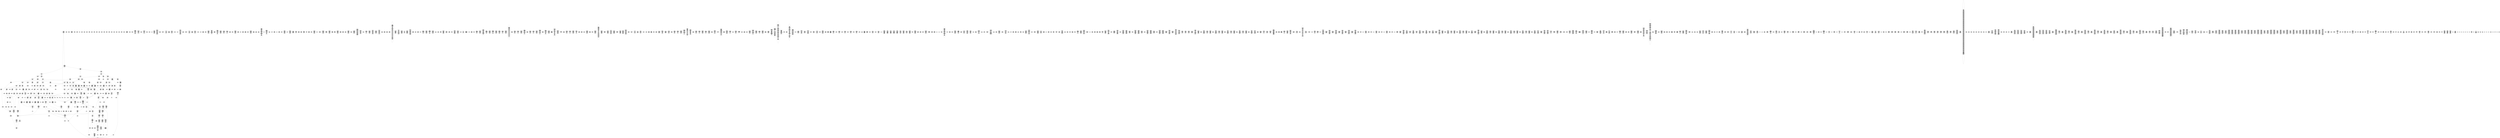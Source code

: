 /* Generated by GvGen v.1.0 (https://www.github.com/stricaud/gvgen) */

digraph G {
compound=true;
   node1 [label="[anywhere]"];
   node2 [label="# 0x0
PUSHX Data
PUSHX Data
MSTORE
PUSHX LogicData
CALLDATASIZE
LT
PUSHX Data
JUMPI
"];
   node3 [label="# 0xd
PUSHX Data
CALLDATALOAD
PUSHX BitData
SHR
PUSHX LogicData
GT
PUSHX Data
JUMPI
"];
   node4 [label="# 0x1e
PUSHX LogicData
GT
PUSHX Data
JUMPI
"];
   node5 [label="# 0x29
PUSHX LogicData
GT
PUSHX Data
JUMPI
"];
   node6 [label="# 0x34
PUSHX LogicData
EQ
PUSHX Data
JUMPI
"];
   node7 [label="# 0x3f
PUSHX LogicData
EQ
PUSHX Data
JUMPI
"];
   node8 [label="# 0x4a
PUSHX LogicData
EQ
PUSHX Data
JUMPI
"];
   node9 [label="# 0x55
PUSHX LogicData
EQ
PUSHX Data
JUMPI
"];
   node10 [label="# 0x60
PUSHX LogicData
EQ
PUSHX Data
JUMPI
"];
   node11 [label="# 0x6b
PUSHX Data
JUMP
"];
   node12 [label="# 0x6f
JUMPDEST
PUSHX LogicData
EQ
PUSHX Data
JUMPI
"];
   node13 [label="# 0x7b
PUSHX LogicData
EQ
PUSHX Data
JUMPI
"];
   node14 [label="# 0x86
PUSHX LogicData
EQ
PUSHX Data
JUMPI
"];
   node15 [label="# 0x91
PUSHX LogicData
EQ
PUSHX Data
JUMPI
"];
   node16 [label="# 0x9c
PUSHX LogicData
EQ
PUSHX Data
JUMPI
"];
   node17 [label="# 0xa7
PUSHX Data
JUMP
"];
   node18 [label="# 0xab
JUMPDEST
PUSHX LogicData
GT
PUSHX Data
JUMPI
"];
   node19 [label="# 0xb7
PUSHX LogicData
EQ
PUSHX Data
JUMPI
"];
   node20 [label="# 0xc2
PUSHX LogicData
EQ
PUSHX Data
JUMPI
"];
   node21 [label="# 0xcd
PUSHX LogicData
EQ
PUSHX Data
JUMPI
"];
   node22 [label="# 0xd8
PUSHX LogicData
EQ
PUSHX Data
JUMPI
"];
   node23 [label="# 0xe3
PUSHX LogicData
EQ
PUSHX Data
JUMPI
"];
   node24 [label="# 0xee
PUSHX Data
JUMP
"];
   node25 [label="# 0xf2
JUMPDEST
PUSHX LogicData
EQ
PUSHX Data
JUMPI
"];
   node26 [label="# 0xfe
PUSHX LogicData
EQ
PUSHX Data
JUMPI
"];
   node27 [label="# 0x109
PUSHX LogicData
EQ
PUSHX Data
JUMPI
"];
   node28 [label="# 0x114
PUSHX LogicData
EQ
PUSHX Data
JUMPI
"];
   node29 [label="# 0x11f
PUSHX Data
JUMP
"];
   node30 [label="# 0x123
JUMPDEST
PUSHX LogicData
GT
PUSHX Data
JUMPI
"];
   node31 [label="# 0x12f
PUSHX LogicData
GT
PUSHX Data
JUMPI
"];
   node32 [label="# 0x13a
PUSHX LogicData
EQ
PUSHX Data
JUMPI
"];
   node33 [label="# 0x145
PUSHX LogicData
EQ
PUSHX Data
JUMPI
"];
   node34 [label="# 0x150
PUSHX LogicData
EQ
PUSHX Data
JUMPI
"];
   node35 [label="# 0x15b
PUSHX LogicData
EQ
PUSHX Data
JUMPI
"];
   node36 [label="# 0x166
PUSHX LogicData
EQ
PUSHX Data
JUMPI
"];
   node37 [label="# 0x171
PUSHX Data
JUMP
"];
   node38 [label="# 0x175
JUMPDEST
PUSHX LogicData
EQ
PUSHX Data
JUMPI
"];
   node39 [label="# 0x181
PUSHX LogicData
EQ
PUSHX Data
JUMPI
"];
   node40 [label="# 0x18c
PUSHX LogicData
EQ
PUSHX Data
JUMPI
"];
   node41 [label="# 0x197
PUSHX LogicData
EQ
PUSHX Data
JUMPI
"];
   node42 [label="# 0x1a2
PUSHX LogicData
EQ
PUSHX Data
JUMPI
"];
   node43 [label="# 0x1ad
PUSHX Data
JUMP
"];
   node44 [label="# 0x1b1
JUMPDEST
PUSHX LogicData
GT
PUSHX Data
JUMPI
"];
   node45 [label="# 0x1bd
PUSHX LogicData
EQ
PUSHX Data
JUMPI
"];
   node46 [label="# 0x1c8
PUSHX LogicData
EQ
PUSHX Data
JUMPI
"];
   node47 [label="# 0x1d3
PUSHX LogicData
EQ
PUSHX Data
JUMPI
"];
   node48 [label="# 0x1de
PUSHX LogicData
EQ
PUSHX Data
JUMPI
"];
   node49 [label="# 0x1e9
PUSHX LogicData
EQ
PUSHX Data
JUMPI
"];
   node50 [label="# 0x1f4
PUSHX Data
JUMP
"];
   node51 [label="# 0x1f8
JUMPDEST
PUSHX LogicData
EQ
PUSHX Data
JUMPI
"];
   node52 [label="# 0x204
PUSHX LogicData
EQ
PUSHX Data
JUMPI
"];
   node53 [label="# 0x20f
PUSHX LogicData
EQ
PUSHX Data
JUMPI
"];
   node54 [label="# 0x21a
PUSHX LogicData
EQ
PUSHX Data
JUMPI
"];
   node55 [label="# 0x225
JUMPDEST
PUSHX Data
REVERT
"];
   node56 [label="# 0x22a
JUMPDEST
CALLVALUE
ISZERO
PUSHX Data
JUMPI
"];
   node57 [label="# 0x232
PUSHX Data
REVERT
"];
   node58 [label="# 0x236
JUMPDEST
PUSHX Data
PUSHX Data
CALLDATASIZE
PUSHX Data
PUSHX Data
JUMP
"];
   node59 [label="# 0x245
JUMPDEST
PUSHX Data
JUMP
"];
   node60 [label="# 0x24a
JUMPDEST
PUSHX MemData
MLOAD
PUSHX Data
PUSHX Data
JUMP
"];
   node61 [label="# 0x257
JUMPDEST
PUSHX MemData
MLOAD
SUB
RETURN
"];
   node62 [label="# 0x260
JUMPDEST
CALLVALUE
ISZERO
PUSHX Data
JUMPI
"];
   node63 [label="# 0x268
PUSHX Data
REVERT
"];
   node64 [label="# 0x26c
JUMPDEST
PUSHX Data
PUSHX Data
CALLDATASIZE
PUSHX Data
PUSHX Data
JUMP
"];
   node65 [label="# 0x27b
JUMPDEST
PUSHX Data
JUMP
"];
   node66 [label="# 0x280
JUMPDEST
PUSHX MemData
MLOAD
PUSHX Data
PUSHX Data
JUMP
"];
   node67 [label="# 0x28d
JUMPDEST
CALLVALUE
ISZERO
PUSHX Data
JUMPI
"];
   node68 [label="# 0x295
PUSHX Data
REVERT
"];
   node69 [label="# 0x299
JUMPDEST
PUSHX Data
PUSHX Data
JUMP
"];
   node70 [label="# 0x2a2
JUMPDEST
CALLVALUE
ISZERO
PUSHX Data
JUMPI
"];
   node71 [label="# 0x2aa
PUSHX Data
REVERT
"];
   node72 [label="# 0x2ae
JUMPDEST
PUSHX Data
PUSHX Data
CALLDATASIZE
PUSHX Data
PUSHX Data
JUMP
"];
   node73 [label="# 0x2bd
JUMPDEST
PUSHX Data
JUMP
"];
   node74 [label="# 0x2c2
JUMPDEST
PUSHX MemData
MLOAD
PUSHX Data
PUSHX Data
JUMP
"];
   node75 [label="# 0x2cf
JUMPDEST
CALLVALUE
ISZERO
PUSHX Data
JUMPI
"];
   node76 [label="# 0x2d7
PUSHX Data
REVERT
"];
   node77 [label="# 0x2db
JUMPDEST
PUSHX Data
PUSHX Data
CALLDATASIZE
PUSHX Data
PUSHX Data
JUMP
"];
   node78 [label="# 0x2ea
JUMPDEST
PUSHX Data
JUMP
"];
   node79 [label="# 0x2ef
JUMPDEST
STOP
"];
   node80 [label="# 0x2f1
JUMPDEST
CALLVALUE
ISZERO
PUSHX Data
JUMPI
"];
   node81 [label="# 0x2f9
PUSHX Data
REVERT
"];
   node82 [label="# 0x2fd
JUMPDEST
PUSHX Data
PUSHX Data
JUMP
"];
   node83 [label="# 0x306
JUMPDEST
PUSHX MemData
MLOAD
PUSHX Data
PUSHX Data
JUMP
"];
   node84 [label="# 0x313
JUMPDEST
CALLVALUE
ISZERO
PUSHX Data
JUMPI
"];
   node85 [label="# 0x31b
PUSHX Data
REVERT
"];
   node86 [label="# 0x31f
JUMPDEST
PUSHX Data
PUSHX Data
CALLDATASIZE
PUSHX Data
PUSHX Data
JUMP
"];
   node87 [label="# 0x32e
JUMPDEST
PUSHX Data
JUMP
"];
   node88 [label="# 0x333
JUMPDEST
CALLVALUE
ISZERO
PUSHX Data
JUMPI
"];
   node89 [label="# 0x33b
PUSHX Data
REVERT
"];
   node90 [label="# 0x33f
JUMPDEST
PUSHX Data
PUSHX Data
CALLDATASIZE
PUSHX Data
PUSHX Data
JUMP
"];
   node91 [label="# 0x34e
JUMPDEST
PUSHX Data
JUMP
"];
   node92 [label="# 0x353
JUMPDEST
CALLVALUE
ISZERO
PUSHX Data
JUMPI
"];
   node93 [label="# 0x35b
PUSHX Data
REVERT
"];
   node94 [label="# 0x35f
JUMPDEST
PUSHX Data
PUSHX Data
JUMP
"];
   node95 [label="# 0x368
JUMPDEST
CALLVALUE
ISZERO
PUSHX Data
JUMPI
"];
   node96 [label="# 0x370
PUSHX Data
REVERT
"];
   node97 [label="# 0x374
JUMPDEST
PUSHX Data
PUSHX Data
CALLDATASIZE
PUSHX Data
PUSHX Data
JUMP
"];
   node98 [label="# 0x383
JUMPDEST
PUSHX Data
JUMP
"];
   node99 [label="# 0x388
JUMPDEST
CALLVALUE
ISZERO
PUSHX Data
JUMPI
"];
   node100 [label="# 0x390
PUSHX Data
REVERT
"];
   node101 [label="# 0x394
JUMPDEST
PUSHX Data
PUSHX Data
CALLDATASIZE
PUSHX Data
PUSHX Data
JUMP
"];
   node102 [label="# 0x3a3
JUMPDEST
PUSHX Data
JUMP
"];
   node103 [label="# 0x3a8
JUMPDEST
CALLVALUE
ISZERO
PUSHX Data
JUMPI
"];
   node104 [label="# 0x3b0
PUSHX Data
REVERT
"];
   node105 [label="# 0x3b4
JUMPDEST
PUSHX Data
PUSHX Data
CALLDATASIZE
PUSHX Data
PUSHX Data
JUMP
"];
   node106 [label="# 0x3c3
JUMPDEST
PUSHX Data
JUMP
"];
   node107 [label="# 0x3c8
JUMPDEST
PUSHX Data
PUSHX Data
CALLDATASIZE
PUSHX Data
PUSHX Data
JUMP
"];
   node108 [label="# 0x3d6
JUMPDEST
PUSHX Data
JUMP
"];
   node109 [label="# 0x3db
JUMPDEST
CALLVALUE
ISZERO
PUSHX Data
JUMPI
"];
   node110 [label="# 0x3e3
PUSHX Data
REVERT
"];
   node111 [label="# 0x3e7
JUMPDEST
PUSHX Data
PUSHX Data
CALLDATASIZE
PUSHX Data
PUSHX Data
JUMP
"];
   node112 [label="# 0x3f6
JUMPDEST
PUSHX Data
JUMP
"];
   node113 [label="# 0x3fb
JUMPDEST
CALLVALUE
ISZERO
PUSHX Data
JUMPI
"];
   node114 [label="# 0x403
PUSHX Data
REVERT
"];
   node115 [label="# 0x407
JUMPDEST
PUSHX Data
PUSHX Data
CALLDATASIZE
PUSHX Data
PUSHX Data
JUMP
"];
   node116 [label="# 0x416
JUMPDEST
PUSHX Data
JUMP
"];
   node117 [label="# 0x41b
JUMPDEST
CALLVALUE
ISZERO
PUSHX Data
JUMPI
"];
   node118 [label="# 0x423
PUSHX Data
REVERT
"];
   node119 [label="# 0x427
JUMPDEST
PUSHX Data
PUSHX Data
CALLDATASIZE
PUSHX Data
PUSHX Data
JUMP
"];
   node120 [label="# 0x436
JUMPDEST
PUSHX Data
JUMP
"];
   node121 [label="# 0x43b
JUMPDEST
CALLVALUE
ISZERO
PUSHX Data
JUMPI
"];
   node122 [label="# 0x443
PUSHX Data
REVERT
"];
   node123 [label="# 0x447
JUMPDEST
PUSHX Data
PUSHX Data
JUMP
"];
   node124 [label="# 0x450
JUMPDEST
CALLVALUE
ISZERO
PUSHX Data
JUMPI
"];
   node125 [label="# 0x458
PUSHX Data
REVERT
"];
   node126 [label="# 0x45c
JUMPDEST
PUSHX Data
PUSHX Data
CALLDATASIZE
PUSHX Data
PUSHX Data
JUMP
"];
   node127 [label="# 0x46b
JUMPDEST
PUSHX Data
JUMP
"];
   node128 [label="# 0x470
JUMPDEST
CALLVALUE
ISZERO
PUSHX Data
JUMPI
"];
   node129 [label="# 0x478
PUSHX Data
REVERT
"];
   node130 [label="# 0x47c
JUMPDEST
PUSHX Data
PUSHX Data
JUMP
"];
   node131 [label="# 0x485
JUMPDEST
CALLVALUE
ISZERO
PUSHX Data
JUMPI
"];
   node132 [label="# 0x48d
PUSHX Data
REVERT
"];
   node133 [label="# 0x491
JUMPDEST
PUSHX Data
PUSHX Data
CALLDATASIZE
PUSHX Data
PUSHX Data
JUMP
"];
   node134 [label="# 0x4a0
JUMPDEST
PUSHX Data
JUMP
"];
   node135 [label="# 0x4a5
JUMPDEST
CALLVALUE
ISZERO
PUSHX Data
JUMPI
"];
   node136 [label="# 0x4ad
PUSHX Data
REVERT
"];
   node137 [label="# 0x4b1
JUMPDEST
PUSHX Data
PUSHX Data
JUMP
"];
   node138 [label="# 0x4ba
JUMPDEST
CALLVALUE
ISZERO
PUSHX Data
JUMPI
"];
   node139 [label="# 0x4c2
PUSHX Data
REVERT
"];
   node140 [label="# 0x4c6
JUMPDEST
PUSHX Data
PUSHX Data
JUMP
"];
   node141 [label="# 0x4cf
JUMPDEST
CALLVALUE
ISZERO
PUSHX Data
JUMPI
"];
   node142 [label="# 0x4d7
PUSHX Data
REVERT
"];
   node143 [label="# 0x4db
JUMPDEST
PUSHX Data
PUSHX Data
CALLDATASIZE
PUSHX Data
PUSHX Data
JUMP
"];
   node144 [label="# 0x4ea
JUMPDEST
PUSHX Data
JUMP
"];
   node145 [label="# 0x4ef
JUMPDEST
CALLVALUE
ISZERO
PUSHX Data
JUMPI
"];
   node146 [label="# 0x4f7
PUSHX Data
REVERT
"];
   node147 [label="# 0x4fb
JUMPDEST
PUSHX Data
PUSHX Data
JUMP
"];
   node148 [label="# 0x504
JUMPDEST
CALLVALUE
ISZERO
PUSHX Data
JUMPI
"];
   node149 [label="# 0x50c
PUSHX Data
REVERT
"];
   node150 [label="# 0x510
JUMPDEST
PUSHX Data
PUSHX Data
JUMP
"];
   node151 [label="# 0x519
JUMPDEST
CALLVALUE
ISZERO
PUSHX Data
JUMPI
"];
   node152 [label="# 0x521
PUSHX Data
REVERT
"];
   node153 [label="# 0x525
JUMPDEST
PUSHX Data
PUSHX Data
CALLDATASIZE
PUSHX Data
PUSHX Data
JUMP
"];
   node154 [label="# 0x534
JUMPDEST
PUSHX Data
JUMP
"];
   node155 [label="# 0x539
JUMPDEST
CALLVALUE
ISZERO
PUSHX Data
JUMPI
"];
   node156 [label="# 0x541
PUSHX Data
REVERT
"];
   node157 [label="# 0x545
JUMPDEST
PUSHX Data
PUSHX Data
CALLDATASIZE
PUSHX Data
PUSHX Data
JUMP
"];
   node158 [label="# 0x554
JUMPDEST
PUSHX Data
JUMP
"];
   node159 [label="# 0x559
JUMPDEST
CALLVALUE
ISZERO
PUSHX Data
JUMPI
"];
   node160 [label="# 0x561
PUSHX Data
REVERT
"];
   node161 [label="# 0x565
JUMPDEST
PUSHX Data
PUSHX Data
CALLDATASIZE
PUSHX Data
PUSHX Data
JUMP
"];
   node162 [label="# 0x574
JUMPDEST
PUSHX Data
JUMP
"];
   node163 [label="# 0x579
JUMPDEST
CALLVALUE
ISZERO
PUSHX Data
JUMPI
"];
   node164 [label="# 0x581
PUSHX Data
REVERT
"];
   node165 [label="# 0x585
JUMPDEST
PUSHX Data
PUSHX Data
CALLDATASIZE
PUSHX Data
PUSHX Data
JUMP
"];
   node166 [label="# 0x594
JUMPDEST
PUSHX Data
JUMP
"];
   node167 [label="# 0x599
JUMPDEST
CALLVALUE
ISZERO
PUSHX Data
JUMPI
"];
   node168 [label="# 0x5a1
PUSHX Data
REVERT
"];
   node169 [label="# 0x5a5
JUMPDEST
PUSHX Data
PUSHX Data
JUMP
"];
   node170 [label="# 0x5ae
JUMPDEST
CALLVALUE
ISZERO
PUSHX Data
JUMPI
"];
   node171 [label="# 0x5b6
PUSHX Data
REVERT
"];
   node172 [label="# 0x5ba
JUMPDEST
PUSHX Data
PUSHX Data
JUMP
"];
   node173 [label="# 0x5c3
JUMPDEST
CALLVALUE
ISZERO
PUSHX Data
JUMPI
"];
   node174 [label="# 0x5cb
PUSHX Data
REVERT
"];
   node175 [label="# 0x5cf
JUMPDEST
PUSHX Data
PUSHX Data
JUMP
"];
   node176 [label="# 0x5d8
JUMPDEST
CALLVALUE
ISZERO
PUSHX Data
JUMPI
"];
   node177 [label="# 0x5e0
PUSHX Data
REVERT
"];
   node178 [label="# 0x5e4
JUMPDEST
PUSHX Data
PUSHX Data
CALLDATASIZE
PUSHX Data
PUSHX Data
JUMP
"];
   node179 [label="# 0x5f3
JUMPDEST
PUSHX Data
JUMP
"];
   node180 [label="# 0x5f8
JUMPDEST
CALLVALUE
ISZERO
PUSHX Data
JUMPI
"];
   node181 [label="# 0x600
PUSHX Data
REVERT
"];
   node182 [label="# 0x604
JUMPDEST
PUSHX Data
PUSHX Data
CALLDATASIZE
PUSHX Data
PUSHX Data
JUMP
"];
   node183 [label="# 0x613
JUMPDEST
PUSHX Data
JUMP
"];
   node184 [label="# 0x618
JUMPDEST
PUSHX MemData
MLOAD
PUSHX Data
PUSHX Data
JUMP
"];
   node185 [label="# 0x62b
JUMPDEST
CALLVALUE
ISZERO
PUSHX Data
JUMPI
"];
   node186 [label="# 0x633
PUSHX Data
REVERT
"];
   node187 [label="# 0x637
JUMPDEST
PUSHX Data
PUSHX Data
CALLDATASIZE
PUSHX Data
PUSHX Data
JUMP
"];
   node188 [label="# 0x646
JUMPDEST
PUSHX Data
JUMP
"];
   node189 [label="# 0x64b
JUMPDEST
CALLVALUE
ISZERO
PUSHX Data
JUMPI
"];
   node190 [label="# 0x653
PUSHX Data
REVERT
"];
   node191 [label="# 0x657
JUMPDEST
PUSHX Data
PUSHX Data
JUMP
"];
   node192 [label="# 0x660
JUMPDEST
CALLVALUE
ISZERO
PUSHX Data
JUMPI
"];
   node193 [label="# 0x668
PUSHX Data
REVERT
"];
   node194 [label="# 0x66c
JUMPDEST
PUSHX Data
PUSHX Data
CALLDATASIZE
PUSHX Data
PUSHX Data
JUMP
"];
   node195 [label="# 0x67b
JUMPDEST
PUSHX Data
JUMP
"];
   node196 [label="# 0x680
JUMPDEST
CALLVALUE
ISZERO
PUSHX Data
JUMPI
"];
   node197 [label="# 0x688
PUSHX Data
REVERT
"];
   node198 [label="# 0x68c
JUMPDEST
PUSHX Data
PUSHX Data
JUMP
"];
   node199 [label="# 0x695
JUMPDEST
PUSHX Data
PUSHX ArithData
PUSHX BitData
PUSHX BitData
SHL
SUB
NOT
AND
PUSHX BitData
PUSHX BitData
SHL
EQ
PUSHX Data
JUMPI
"];
   node200 [label="# 0x6b1
PUSHX ArithData
PUSHX BitData
PUSHX BitData
SHL
SUB
NOT
AND
PUSHX BitData
PUSHX BitData
SHL
EQ
"];
   node201 [label="# 0x6c6
JUMPDEST
PUSHX Data
JUMPI
"];
   node202 [label="# 0x6cc
PUSHX ArithData
PUSHX BitData
PUSHX BitData
SHL
SUB
NOT
AND
PUSHX BitData
PUSHX BitData
SHL
EQ
"];
   node203 [label="# 0x6e1
JUMPDEST
PUSHX Data
JUMPI
"];
   node204 [label="# 0x6e7
PUSHX Data
PUSHX Data
JUMP
"];
   node205 [label="# 0x6f0
JUMPDEST
"];
   node206 [label="# 0x6f3
JUMPDEST
JUMP
"];
   node207 [label="# 0x6f8
JUMPDEST
PUSHX Data
PUSHX Data
MSTORE
PUSHX Data
MSTORE
PUSHX Data
SHA3
SLOAD
PUSHX Data
PUSHX Data
JUMP
"];
   node208 [label="# 0x711
JUMPDEST
PUSHX ArithData
ADD
PUSHX ArithData
DIV
MUL
PUSHX ArithData
ADD
PUSHX MemData
MLOAD
ADD
PUSHX Data
MSTORE
MSTORE
PUSHX ArithData
ADD
SLOAD
PUSHX Data
PUSHX Data
JUMP
"];
   node209 [label="# 0x73d
JUMPDEST
ISZERO
PUSHX Data
JUMPI
"];
   node210 [label="# 0x744
PUSHX LogicData
LT
PUSHX Data
JUMPI
"];
   node211 [label="# 0x74c
PUSHX ArithData
SLOAD
DIV
MUL
MSTORE
PUSHX ArithData
ADD
PUSHX Data
JUMP
"];
   node212 [label="# 0x75f
JUMPDEST
ADD
PUSHX Data
MSTORE
PUSHX Data
PUSHX Data
SHA3
"];
   node213 [label="# 0x76d
JUMPDEST
SLOAD
MSTORE
PUSHX ArithData
ADD
PUSHX ArithData
ADD
GT
PUSHX Data
JUMPI
"];
   node214 [label="# 0x781
SUB
PUSHX BitData
AND
ADD
"];
   node215 [label="# 0x78a
JUMPDEST
JUMP
"];
   node216 [label="# 0x792
JUMPDEST
PUSHX Data
PUSHX StorData
SLOAD
PUSHX Data
PUSHX Data
JUMP
"];
   node217 [label="# 0x7a1
JUMPDEST
PUSHX ArithData
ADD
PUSHX ArithData
DIV
MUL
PUSHX ArithData
ADD
PUSHX MemData
MLOAD
ADD
PUSHX Data
MSTORE
MSTORE
PUSHX ArithData
ADD
SLOAD
PUSHX Data
PUSHX Data
JUMP
"];
   node218 [label="# 0x7cd
JUMPDEST
ISZERO
PUSHX Data
JUMPI
"];
   node219 [label="# 0x7d4
PUSHX LogicData
LT
PUSHX Data
JUMPI
"];
   node220 [label="# 0x7dc
PUSHX ArithData
SLOAD
DIV
MUL
MSTORE
PUSHX ArithData
ADD
PUSHX Data
JUMP
"];
   node221 [label="# 0x7ef
JUMPDEST
ADD
PUSHX Data
MSTORE
PUSHX Data
PUSHX Data
SHA3
"];
   node222 [label="# 0x7fd
JUMPDEST
SLOAD
MSTORE
PUSHX ArithData
ADD
PUSHX ArithData
ADD
GT
PUSHX Data
JUMPI
"];
   node223 [label="# 0x811
SUB
PUSHX BitData
AND
ADD
"];
   node224 [label="# 0x81a
JUMPDEST
JUMP
"];
   node225 [label="# 0x824
JUMPDEST
PUSHX Data
PUSHX Data
PUSHX Data
JUMP
"];
   node226 [label="# 0x82f
JUMPDEST
PUSHX Data
JUMPI
"];
   node227 [label="# 0x834
PUSHX MemData
MLOAD
PUSHX BitData
PUSHX BitData
SHL
MSTORE
PUSHX ArithData
ADD
PUSHX Data
PUSHX Data
JUMP
"];
   node228 [label="# 0x84b
JUMPDEST
PUSHX MemData
MLOAD
SUB
REVERT
"];
   node229 [label="# 0x854
JUMPDEST
PUSHX Data
MSTORE
PUSHX Data
PUSHX Data
MSTORE
PUSHX Data
SHA3
SLOAD
PUSHX ArithData
PUSHX BitData
PUSHX BitData
SHL
SUB
AND
JUMP
"];
   node230 [label="# 0x870
JUMPDEST
PUSHX Data
PUSHX Data
PUSHX Data
JUMP
"];
   node231 [label="# 0x87b
JUMPDEST
PUSHX ArithData
PUSHX BitData
PUSHX BitData
SHL
SUB
AND
PUSHX ArithData
PUSHX BitData
PUSHX BitData
SHL
SUB
AND
EQ
ISZERO
PUSHX Data
JUMPI
"];
   node232 [label="# 0x898
PUSHX MemData
MLOAD
PUSHX BitData
PUSHX BitData
SHL
MSTORE
PUSHX ArithData
ADD
PUSHX Data
PUSHX Data
JUMP
"];
   node233 [label="# 0x8af
JUMPDEST
PUSHX ArithData
PUSHX BitData
PUSHX BitData
SHL
SUB
AND
PUSHX Data
PUSHX Data
JUMP
"];
   node234 [label="# 0x8c1
JUMPDEST
PUSHX ArithData
PUSHX BitData
PUSHX BitData
SHL
SUB
AND
EQ
PUSHX Data
JUMPI
"];
   node235 [label="# 0x8d1
PUSHX Data
PUSHX Data
PUSHX Data
JUMP
"];
   node236 [label="# 0x8dd
JUMPDEST
PUSHX Data
JUMPI
"];
   node237 [label="# 0x8e2
PUSHX MemData
MLOAD
PUSHX BitData
PUSHX BitData
SHL
MSTORE
PUSHX ArithData
ADD
PUSHX Data
PUSHX Data
JUMP
"];
   node238 [label="# 0x8f9
JUMPDEST
PUSHX Data
PUSHX Data
JUMP
"];
   node239 [label="# 0x904
JUMPDEST
JUMP
"];
   node240 [label="# 0x909
JUMPDEST
PUSHX StorData
SLOAD
JUMP
"];
   node241 [label="# 0x90f
JUMPDEST
PUSHX Data
PUSHX Data
JUMP
"];
   node242 [label="# 0x91a
JUMPDEST
PUSHX Data
PUSHX Data
PUSHX Data
JUMP
"];
   node243 [label="# 0x925
JUMPDEST
LT
PUSHX Data
JUMPI
"];
   node244 [label="# 0x92c
PUSHX MemData
MLOAD
PUSHX BitData
PUSHX BitData
SHL
MSTORE
PUSHX ArithData
ADD
PUSHX Data
PUSHX Data
JUMP
"];
   node245 [label="# 0x943
JUMPDEST
PUSHX Data
PUSHX Data
PUSHX Data
JUMP
"];
   node246 [label="# 0x94d
JUMPDEST
PUSHX Data
PUSHX Data
"];
   node247 [label="# 0x955
JUMPDEST
LT
ISZERO
PUSHX Data
JUMPI
"];
   node248 [label="# 0x95e
PUSHX Data
MSTORE
PUSHX Data
PUSHX ArithData
MSTORE
PUSHX Data
SHA3
MLOAD
ADD
MSTORE
SLOAD
PUSHX ArithData
PUSHX BitData
PUSHX BitData
SHL
SUB
AND
MSTORE
PUSHX BitData
PUSHX BitData
SHL
DIV
PUSHX ArithData
PUSHX BitData
PUSHX BitData
SHL
SUB
AND
ADD
MSTORE
ISZERO
PUSHX Data
JUMPI
"];
   node249 [label="# 0x9a3
MLOAD
"];
   node250 [label="# 0x9a7
JUMPDEST
PUSHX ArithData
PUSHX BitData
PUSHX BitData
SHL
SUB
AND
PUSHX ArithData
PUSHX BitData
PUSHX BitData
SHL
SUB
AND
EQ
ISZERO
PUSHX Data
JUMPI
"];
   node251 [label="# 0x9c2
EQ
ISZERO
PUSHX Data
JUMPI
"];
   node252 [label="# 0x9ca
PUSHX Data
JUMP
"];
   node253 [label="# 0x9d5
JUMPDEST
PUSHX Data
PUSHX Data
JUMP
"];
   node254 [label="# 0x9df
JUMPDEST
"];
   node255 [label="# 0x9e3
JUMPDEST
PUSHX Data
PUSHX Data
JUMP
"];
   node256 [label="# 0x9ee
JUMPDEST
PUSHX Data
JUMP
"];
   node257 [label="# 0x9f6
JUMPDEST
PUSHX MemData
MLOAD
PUSHX BitData
PUSHX BitData
SHL
MSTORE
PUSHX ArithData
ADD
PUSHX Data
PUSHX Data
JUMP
"];
   node258 [label="# 0xa0f
JUMPDEST
JUMP
"];
   node259 [label="# 0xa15
JUMPDEST
PUSHX Data
PUSHX Data
JUMP
"];
   node260 [label="# 0xa1d
JUMPDEST
PUSHX ArithData
PUSHX BitData
PUSHX BitData
SHL
SUB
AND
PUSHX Data
PUSHX Data
JUMP
"];
   node261 [label="# 0xa2e
JUMPDEST
PUSHX ArithData
PUSHX BitData
PUSHX BitData
SHL
SUB
AND
EQ
PUSHX Data
JUMPI
"];
   node262 [label="# 0xa3d
PUSHX MemData
MLOAD
PUSHX BitData
PUSHX BitData
SHL
MSTORE
PUSHX ArithData
ADD
PUSHX Data
PUSHX Data
JUMP
"];
   node263 [label="# 0xa54
JUMPDEST
PUSHX MemData
MLOAD
SELFBALANCE
CALLER
ISZERO
PUSHX ArithData
MUL
PUSHX Data
CALL
ISZERO
ISZERO
PUSHX Data
JUMPI
"];
   node264 [label="# 0xa7a
RETURNDATASIZE
PUSHX Data
RETURNDATACOPY
RETURNDATASIZE
PUSHX Data
REVERT
"];
   node265 [label="# 0xa83
JUMPDEST
JUMP
"];
   node266 [label="# 0xa87
JUMPDEST
PUSHX Data
PUSHX MemData
MLOAD
PUSHX ArithData
ADD
PUSHX Data
MSTORE
PUSHX Data
MSTORE
PUSHX Data
JUMP
"];
   node267 [label="# 0xaa2
JUMPDEST
PUSHX Data
PUSHX Data
PUSHX BitData
AND
PUSHX Data
PUSHX Data
JUMP
"];
   node268 [label="# 0xab2
JUMPDEST
PUSHX Data
PUSHX BitData
AND
AND
PUSHX Data
JUMP
"];
   node269 [label="# 0xac2
JUMPDEST
PUSHX Data
PUSHX Data
PUSHX Data
JUMP
"];
   node270 [label="# 0xacd
JUMPDEST
PUSHX Data
PUSHX Data
JUMP
"];
   node271 [label="# 0xad7
JUMPDEST
PUSHX Data
PUSHX BitData
AND
PUSHX Data
PUSHX Data
JUMP
"];
   node272 [label="# 0xae5
JUMPDEST
LT
ISZERO
JUMP
"];
   node273 [label="# 0xaef
JUMPDEST
PUSHX Data
PUSHX Data
PUSHX Data
JUMP
"];
   node274 [label="# 0xaf9
JUMPDEST
LT
PUSHX Data
JUMPI
"];
   node275 [label="# 0xb00
PUSHX MemData
MLOAD
PUSHX BitData
PUSHX BitData
SHL
MSTORE
PUSHX ArithData
ADD
PUSHX Data
PUSHX Data
JUMP
"];
   node276 [label="# 0xb17
JUMPDEST
JUMP
"];
   node277 [label="# 0xb1b
JUMPDEST
PUSHX LogicData
GT
PUSHX Data
JUMPI
"];
   node278 [label="# 0xb24
PUSHX MemData
MLOAD
PUSHX BitData
PUSHX BitData
SHL
MSTORE
PUSHX ArithData
ADD
PUSHX Data
PUSHX Data
JUMP
"];
   node279 [label="# 0xb3b
JUMPDEST
PUSHX StorData
SLOAD
PUSHX BitData
AND
PUSHX Data
JUMPI
"];
   node280 [label="# 0xb46
PUSHX MemData
MLOAD
PUSHX BitData
PUSHX BitData
SHL
MSTORE
PUSHX ArithData
ADD
PUSHX Data
PUSHX Data
JUMP
"];
   node281 [label="# 0xb5d
JUMPDEST
PUSHX Data
PUSHX Data
PUSHX Data
JUMP
"];
   node282 [label="# 0xb6e
JUMPDEST
CALLVALUE
LT
ISZERO
PUSHX Data
JUMPI
"];
   node283 [label="# 0xb76
PUSHX MemData
MLOAD
PUSHX BitData
PUSHX BitData
SHL
MSTORE
PUSHX ArithData
ADD
PUSHX Data
PUSHX Data
JUMP
"];
   node284 [label="# 0xb8d
JUMPDEST
PUSHX Data
PUSHX Data
PUSHX Data
JUMP
"];
   node285 [label="# 0xb99
JUMPDEST
PUSHX Data
PUSHX Data
JUMP
"];
   node286 [label="# 0xba3
JUMPDEST
GT
ISZERO
PUSHX Data
JUMPI
"];
   node287 [label="# 0xbaa
PUSHX MemData
MLOAD
PUSHX BitData
PUSHX BitData
SHL
MSTORE
PUSHX ArithData
ADD
PUSHX Data
PUSHX Data
JUMP
"];
   node288 [label="# 0xbc1
JUMPDEST
MLOAD
EQ
PUSHX Data
JUMPI
"];
   node289 [label="# 0xbca
PUSHX MemData
MLOAD
PUSHX BitData
PUSHX BitData
SHL
MSTORE
PUSHX ArithData
ADD
PUSHX Data
PUSHX Data
JUMP
"];
   node290 [label="# 0xbe1
JUMPDEST
PUSHX StorData
PUSHX ArithData
SLOAD
PUSHX ArithData
EXP
DIV
PUSHX ArithData
PUSHX BitData
PUSHX BitData
SHL
SUB
AND
PUSHX ArithData
PUSHX BitData
PUSHX BitData
SHL
SUB
AND
PUSHX Data
PUSHX Data
PUSHX MemData
MLOAD
PUSHX ArithData
ADD
PUSHX Data
PUSHX Data
JUMP
"];
   node291 [label="# 0xc17
JUMPDEST
PUSHX MemData
MLOAD
PUSHX ArithData
SUB
SUB
MSTORE
PUSHX Data
MSTORE
MLOAD
PUSHX ArithData
ADD
SHA3
PUSHX Data
JUMP
"];
   node292 [label="# 0xc32
JUMPDEST
PUSHX Data
JUMP
"];
   node293 [label="# 0xc38
JUMPDEST
PUSHX ArithData
PUSHX BitData
PUSHX BitData
SHL
SUB
AND
EQ
PUSHX Data
JUMPI
"];
   node294 [label="# 0xc47
PUSHX MemData
MLOAD
PUSHX BitData
PUSHX BitData
SHL
MSTORE
PUSHX ArithData
ADD
PUSHX Data
PUSHX Data
JUMP
"];
   node295 [label="# 0xc5e
JUMPDEST
MLOAD
PUSHX ArithData
ADD
SHA3
PUSHX Data
MSTORE
PUSHX Data
MSTORE
PUSHX Data
SHA3
SLOAD
PUSHX BitData
AND
ISZERO
PUSHX Data
JUMPI
"];
   node296 [label="# 0xc82
PUSHX MemData
MLOAD
PUSHX BitData
PUSHX BitData
SHL
MSTORE
PUSHX ArithData
ADD
PUSHX Data
PUSHX Data
JUMP
"];
   node297 [label="# 0xc99
JUMPDEST
MLOAD
PUSHX ArithData
ADD
SHA3
PUSHX Data
MSTORE
PUSHX Data
MSTORE
PUSHX Data
SHA3
SLOAD
PUSHX BitData
NOT
AND
PUSHX BitData
OR
SSTORE
"];
   node298 [label="# 0xcbe
JUMPDEST
LT
ISZERO
PUSHX Data
JUMPI
"];
   node299 [label="# 0xcc7
PUSHX Data
PUSHX Data
PUSHX Data
JUMP
"];
   node300 [label="# 0xcd1
JUMPDEST
PUSHX Data
PUSHX Data
JUMP
"];
   node301 [label="# 0xcdb
JUMPDEST
PUSHX Data
PUSHX Data
JUMP
"];
   node302 [label="# 0xce6
JUMPDEST
PUSHX Data
MSTORE
PUSHX Data
PUSHX ArithData
MSTORE
PUSHX ArithData
SHA3
MLOAD
SLOAD
ADD
MLOAD
ADD
MLOAD
PUSHX ArithData
ADD
MLOAD
PUSHX ArithData
ADD
MLOAD
PUSHX BitData
NOT
AND
PUSHX BitData
AND
OR
PUSHX BitData
NOT
AND
PUSHX ArithData
AND
MUL
OR
PUSHX BitData
NOT
AND
PUSHX ArithData
AND
MUL
OR
PUSHX BitData
NOT
AND
PUSHX ArithData
AND
MUL
OR
PUSHX BitData
NOT
AND
PUSHX ArithData
AND
MUL
OR
SSTORE
PUSHX ArithData
ADD
MLOAD
PUSHX BitData
NOT
AND
PUSHX Data
PUSHX LogicData
GT
ISZERO
PUSHX Data
JUMPI
"];
   node303 [label="# 0xd93
PUSHX BitData
PUSHX BitData
SHL
PUSHX Data
MSTORE
PUSHX Data
PUSHX Data
MSTORE
PUSHX Data
PUSHX Data
REVERT
"];
   node304 [label="# 0xda8
JUMPDEST
MUL
OR
SSTORE
PUSHX ArithData
ADD
MLOAD
SLOAD
PUSHX BitData
NOT
AND
PUSHX BitData
PUSHX BitData
SHL
PUSHX LogicData
GT
ISZERO
PUSHX Data
JUMPI
"];
   node305 [label="# 0xdd0
PUSHX BitData
PUSHX BitData
SHL
PUSHX Data
MSTORE
PUSHX Data
PUSHX Data
MSTORE
PUSHX Data
PUSHX Data
REVERT
"];
   node306 [label="# 0xde5
JUMPDEST
MUL
OR
SSTORE
MLOAD
LT
PUSHX Data
JUMPI
"];
   node307 [label="# 0xdf8
PUSHX BitData
PUSHX BitData
SHL
PUSHX Data
MSTORE
PUSHX Data
PUSHX Data
MSTORE
PUSHX Data
PUSHX Data
REVERT
"];
   node308 [label="# 0xe0d
JUMPDEST
PUSHX ArithData
MUL
PUSHX ArithData
ADD
ADD
MLOAD
PUSHX Data
PUSHX ArithData
MSTORE
PUSHX ArithData
ADD
MSTORE
PUSHX ArithData
ADD
PUSHX Data
SHA3
MLOAD
PUSHX ArithData
ADD
PUSHX Data
PUSHX Data
JUMP
"];
   node309 [label="# 0xe3b
JUMPDEST
PUSHX Data
PUSHX Data
JUMP
"];
   node310 [label="# 0xe48
JUMPDEST
PUSHX Data
JUMP
"];
   node311 [label="# 0xe50
JUMPDEST
PUSHX Data
CALLER
PUSHX Data
JUMP
"];
   node312 [label="# 0xe5b
JUMPDEST
JUMP
"];
   node313 [label="# 0xe61
JUMPDEST
PUSHX StorData
SLOAD
PUSHX ArithData
PUSHX BitData
PUSHX BitData
SHL
SUB
AND
PUSHX Data
JUMPI
"];
   node314 [label="# 0xe72
PUSHX MemData
MLOAD
PUSHX BitData
PUSHX BitData
SHL
MSTORE
PUSHX ArithData
ADD
PUSHX Data
PUSHX Data
JUMP
"];
   node315 [label="# 0xe89
JUMPDEST
PUSHX StorData
SLOAD
PUSHX ArithData
PUSHX BitData
PUSHX BitData
SHL
SUB
AND
CALLER
EQ
PUSHX Data
JUMPI
"];
   node316 [label="# 0xe9c
PUSHX MemData
MLOAD
PUSHX BitData
PUSHX BitData
SHL
MSTORE
PUSHX ArithData
ADD
PUSHX Data
PUSHX Data
JUMP
"];
   node317 [label="# 0xeb3
JUMPDEST
PUSHX Data
"];
   node318 [label="# 0xeb6
JUMPDEST
LT
ISZERO
PUSHX Data
JUMPI
"];
   node319 [label="# 0xebf
PUSHX Data
CALLER
LT
PUSHX Data
JUMPI
"];
   node320 [label="# 0xece
PUSHX BitData
PUSHX BitData
SHL
PUSHX Data
MSTORE
PUSHX Data
PUSHX Data
MSTORE
PUSHX Data
PUSHX Data
REVERT
"];
   node321 [label="# 0xee3
JUMPDEST
PUSHX ArithData
MUL
ADD
CALLDATALOAD
PUSHX Data
JUMP
"];
   node322 [label="# 0xeef
JUMPDEST
PUSHX Data
PUSHX Data
JUMP
"];
   node323 [label="# 0xef9
JUMPDEST
PUSHX Data
JUMP
"];
   node324 [label="# 0xf01
JUMPDEST
PUSHX MemData
MLOAD
PUSHX BitData
PUSHX BitData
SHL
MSTORE
CALLER
PUSHX Data
PUSHX Data
PUSHX ArithData
ADD
PUSHX Data
JUMP
"];
   node325 [label="# 0xf29
JUMPDEST
PUSHX Data
PUSHX MemData
MLOAD
SUB
PUSHX Data
EXTCODESIZE
ISZERO
ISZERO
PUSHX Data
JUMPI
"];
   node326 [label="# 0xf3f
PUSHX Data
REVERT
"];
   node327 [label="# 0xf43
JUMPDEST
GAS
CALL
ISZERO
ISZERO
PUSHX Data
JUMPI
"];
   node328 [label="# 0xf4e
RETURNDATASIZE
PUSHX Data
RETURNDATACOPY
RETURNDATASIZE
PUSHX Data
REVERT
"];
   node329 [label="# 0xf57
JUMPDEST
JUMP
"];
   node330 [label="# 0xf60
JUMPDEST
PUSHX Data
PUSHX Data
PUSHX Data
JUMP
"];
   node331 [label="# 0xf6b
JUMPDEST
MLOAD
JUMP
"];
   node332 [label="# 0xf72
JUMPDEST
PUSHX Data
PUSHX ArithData
PUSHX BitData
PUSHX BitData
SHL
SUB
AND
PUSHX Data
JUMPI
"];
   node333 [label="# 0xf83
PUSHX MemData
MLOAD
PUSHX BitData
PUSHX BitData
SHL
MSTORE
PUSHX ArithData
ADD
PUSHX Data
PUSHX Data
JUMP
"];
   node334 [label="# 0xf9a
JUMPDEST
PUSHX ArithData
PUSHX BitData
PUSHX BitData
SHL
SUB
AND
PUSHX Data
MSTORE
PUSHX Data
PUSHX Data
MSTORE
PUSHX Data
SHA3
SLOAD
PUSHX ArithData
PUSHX BitData
PUSHX BitData
SHL
SUB
AND
JUMP
"];
   node335 [label="# 0xfbf
JUMPDEST
PUSHX Data
PUSHX Data
JUMP
"];
   node336 [label="# 0xfc7
JUMPDEST
PUSHX ArithData
PUSHX BitData
PUSHX BitData
SHL
SUB
AND
PUSHX Data
PUSHX Data
JUMP
"];
   node337 [label="# 0xfd8
JUMPDEST
PUSHX ArithData
PUSHX BitData
PUSHX BitData
SHL
SUB
AND
EQ
PUSHX Data
JUMPI
"];
   node338 [label="# 0xfe7
PUSHX MemData
MLOAD
PUSHX BitData
PUSHX BitData
SHL
MSTORE
PUSHX ArithData
ADD
PUSHX Data
PUSHX Data
JUMP
"];
   node339 [label="# 0xffe
JUMPDEST
PUSHX Data
PUSHX Data
PUSHX Data
JUMP
"];
   node340 [label="# 0x1008
JUMPDEST
JUMP
"];
   node341 [label="# 0x100a
JUMPDEST
PUSHX StorData
SLOAD
PUSHX ArithData
PUSHX BitData
PUSHX BitData
SHL
SUB
AND
PUSHX Data
JUMPI
"];
   node342 [label="# 0x101b
PUSHX MemData
MLOAD
PUSHX BitData
PUSHX BitData
SHL
MSTORE
PUSHX ArithData
ADD
PUSHX Data
PUSHX Data
JUMP
"];
   node343 [label="# 0x1032
JUMPDEST
PUSHX StorData
SLOAD
PUSHX ArithData
PUSHX BitData
PUSHX BitData
SHL
SUB
AND
CALLER
EQ
PUSHX Data
JUMPI
"];
   node344 [label="# 0x1045
PUSHX MemData
MLOAD
PUSHX BitData
PUSHX BitData
SHL
MSTORE
PUSHX ArithData
ADD
PUSHX Data
PUSHX Data
JUMP
"];
   node345 [label="# 0x105c
JUMPDEST
PUSHX StorData
SLOAD
PUSHX ArithData
PUSHX BitData
PUSHX BitData
SHL
SUB
AND
PUSHX Data
PUSHX Data
JUMP
"];
   node346 [label="# 0x1071
JUMPDEST
PUSHX ArithData
PUSHX BitData
PUSHX BitData
SHL
SUB
AND
EQ
PUSHX Data
JUMPI
"];
   node347 [label="# 0x1080
PUSHX MemData
MLOAD
PUSHX BitData
PUSHX BitData
SHL
MSTORE
PUSHX ArithData
ADD
PUSHX Data
PUSHX Data
JUMP
"];
   node348 [label="# 0x1097
JUMPDEST
PUSHX Data
MSTORE
PUSHX Data
PUSHX Data
MSTORE
PUSHX Data
SHA3
SLOAD
PUSHX BitData
NOT
AND
PUSHX BitData
AND
OR
PUSHX BitData
NOT
AND
PUSHX ArithData
AND
MUL
OR
PUSHX BitData
NOT
AND
PUSHX ArithData
AND
MUL
OR
PUSHX BitData
NOT
AND
PUSHX ArithData
AND
MUL
OR
PUSHX BitData
NOT
AND
PUSHX ArithData
AND
MUL
OR
SSTORE
JUMP
"];
   node349 [label="# 0x110c
JUMPDEST
PUSHX StorData
SLOAD
PUSHX ArithData
PUSHX BitData
PUSHX BitData
SHL
SUB
AND
JUMP
"];
   node350 [label="# 0x111b
JUMPDEST
PUSHX Data
PUSHX Data
JUMP
"];
   node351 [label="# 0x1123
JUMPDEST
PUSHX ArithData
PUSHX BitData
PUSHX BitData
SHL
SUB
AND
PUSHX Data
PUSHX Data
JUMP
"];
   node352 [label="# 0x1134
JUMPDEST
PUSHX ArithData
PUSHX BitData
PUSHX BitData
SHL
SUB
AND
EQ
PUSHX Data
JUMPI
"];
   node353 [label="# 0x1143
PUSHX MemData
MLOAD
PUSHX BitData
PUSHX BitData
SHL
MSTORE
PUSHX ArithData
ADD
PUSHX Data
PUSHX Data
JUMP
"];
   node354 [label="# 0x115a
JUMPDEST
PUSHX StorData
SLOAD
PUSHX ArithData
PUSHX BitData
PUSHX BitData
SHL
SUB
NOT
AND
PUSHX ArithData
PUSHX BitData
PUSHX BitData
SHL
SUB
AND
OR
SSTORE
JUMP
"];
   node355 [label="# 0x117c
JUMPDEST
PUSHX Data
JUMP
"];
   node356 [label="# 0x1187
JUMPDEST
PUSHX StorData
SLOAD
PUSHX ArithData
PUSHX BitData
PUSHX BitData
SHL
SUB
AND
JUMP
"];
   node357 [label="# 0x1196
JUMPDEST
PUSHX Data
PUSHX Data
JUMP
"];
   node358 [label="# 0x119e
JUMPDEST
PUSHX ArithData
PUSHX BitData
PUSHX BitData
SHL
SUB
AND
PUSHX Data
PUSHX Data
JUMP
"];
   node359 [label="# 0x11af
JUMPDEST
PUSHX ArithData
PUSHX BitData
PUSHX BitData
SHL
SUB
AND
EQ
PUSHX Data
JUMPI
"];
   node360 [label="# 0x11be
PUSHX MemData
MLOAD
PUSHX BitData
PUSHX BitData
SHL
MSTORE
PUSHX ArithData
ADD
PUSHX Data
PUSHX Data
JUMP
"];
   node361 [label="# 0x11d5
JUMPDEST
PUSHX StorData
SLOAD
PUSHX ArithData
PUSHX BitData
PUSHX BitData
SHL
SUB
NOT
AND
PUSHX ArithData
PUSHX BitData
PUSHX BitData
SHL
SUB
AND
OR
SSTORE
JUMP
"];
   node362 [label="# 0x11f7
JUMPDEST
PUSHX Data
PUSHX StorData
SLOAD
PUSHX Data
PUSHX Data
JUMP
"];
   node363 [label="# 0x1206
JUMPDEST
PUSHX StorData
SLOAD
PUSHX BitData
AND
JUMP
"];
   node364 [label="# 0x120f
JUMPDEST
PUSHX Data
PUSHX Data
JUMP
"];
   node365 [label="# 0x1217
JUMPDEST
PUSHX ArithData
PUSHX BitData
PUSHX BitData
SHL
SUB
AND
PUSHX ArithData
PUSHX BitData
PUSHX BitData
SHL
SUB
AND
EQ
ISZERO
PUSHX Data
JUMPI
"];
   node366 [label="# 0x1231
PUSHX MemData
MLOAD
PUSHX BitData
PUSHX BitData
SHL
MSTORE
PUSHX ArithData
ADD
PUSHX Data
PUSHX Data
JUMP
"];
   node367 [label="# 0x1248
JUMPDEST
PUSHX Data
PUSHX Data
PUSHX Data
PUSHX Data
JUMP
"];
   node368 [label="# 0x1255
JUMPDEST
PUSHX ArithData
PUSHX BitData
PUSHX BitData
SHL
SUB
AND
MSTORE
PUSHX ArithData
ADD
MSTORE
PUSHX ArithData
ADD
PUSHX Data
SHA3
AND
MSTORE
MSTORE
SHA3
SLOAD
PUSHX BitData
NOT
AND
ISZERO
ISZERO
OR
SSTORE
PUSHX Data
PUSHX Data
JUMP
"];
   node369 [label="# 0x1299
JUMPDEST
PUSHX ArithData
PUSHX BitData
PUSHX BitData
SHL
SUB
AND
PUSHX Data
PUSHX MemData
MLOAD
PUSHX Data
PUSHX Data
JUMP
"];
   node370 [label="# 0x12d1
JUMPDEST
PUSHX MemData
MLOAD
SUB
LOGX
JUMP
"];
   node371 [label="# 0x12dd
JUMPDEST
PUSHX Data
PUSHX Data
JUMP
"];
   node372 [label="# 0x12e5
JUMPDEST
PUSHX ArithData
PUSHX BitData
PUSHX BitData
SHL
SUB
AND
PUSHX Data
PUSHX Data
JUMP
"];
   node373 [label="# 0x12f6
JUMPDEST
PUSHX ArithData
PUSHX BitData
PUSHX BitData
SHL
SUB
AND
EQ
PUSHX Data
JUMPI
"];
   node374 [label="# 0x1305
PUSHX MemData
MLOAD
PUSHX BitData
PUSHX BitData
SHL
MSTORE
PUSHX ArithData
ADD
PUSHX Data
PUSHX Data
JUMP
"];
   node375 [label="# 0x131c
JUMPDEST
PUSHX StorData
SLOAD
PUSHX BitData
NOT
AND
ISZERO
ISZERO
OR
SSTORE
JUMP
"];
   node376 [label="# 0x132f
JUMPDEST
PUSHX Data
PUSHX Data
JUMP
"];
   node377 [label="# 0x133a
JUMPDEST
PUSHX Data
PUSHX Data
JUMP
"];
   node378 [label="# 0x1346
JUMPDEST
PUSHX Data
JUMPI
"];
   node379 [label="# 0x134b
PUSHX MemData
MLOAD
PUSHX BitData
PUSHX BitData
SHL
MSTORE
PUSHX ArithData
ADD
PUSHX Data
PUSHX Data
JUMP
"];
   node380 [label="# 0x1362
JUMPDEST
PUSHX Data
PUSHX Data
PUSHX Data
JUMP
"];
   node381 [label="# 0x136d
JUMPDEST
PUSHX Data
JUMPI
"];
   node382 [label="# 0x1372
PUSHX MemData
MLOAD
PUSHX BitData
PUSHX BitData
SHL
MSTORE
PUSHX ArithData
ADD
PUSHX Data
PUSHX Data
JUMP
"];
   node383 [label="# 0x1389
JUMPDEST
PUSHX Data
MSTORE
PUSHX Data
PUSHX ArithData
MSTORE
PUSHX Data
SHA3
MLOAD
PUSHX ArithData
ADD
MSTORE
SLOAD
PUSHX BitData
AND
MSTORE
PUSHX Data
DIV
AND
ADD
MSTORE
PUSHX Data
DIV
AND
ADD
MSTORE
PUSHX Data
DIV
AND
PUSHX ArithData
ADD
MSTORE
PUSHX Data
DIV
AND
PUSHX ArithData
ADD
MSTORE
PUSHX ArithData
ADD
PUSHX Data
DIV
AND
PUSHX LogicData
GT
ISZERO
PUSHX Data
JUMPI
"];
   node384 [label="# 0x1402
PUSHX BitData
PUSHX BitData
SHL
PUSHX Data
MSTORE
PUSHX Data
PUSHX Data
MSTORE
PUSHX Data
PUSHX Data
REVERT
"];
   node385 [label="# 0x1417
JUMPDEST
PUSHX LogicData
GT
ISZERO
PUSHX Data
JUMPI
"];
   node386 [label="# 0x1421
PUSHX BitData
PUSHX BitData
SHL
PUSHX Data
MSTORE
PUSHX Data
PUSHX Data
MSTORE
PUSHX Data
PUSHX Data
REVERT
"];
   node387 [label="# 0x1436
JUMPDEST
MSTORE
SLOAD
PUSHX ArithData
ADD
PUSHX BitData
PUSHX BitData
SHL
DIV
PUSHX BitData
AND
PUSHX LogicData
GT
ISZERO
PUSHX Data
JUMPI
"];
   node388 [label="# 0x1454
PUSHX BitData
PUSHX BitData
SHL
PUSHX Data
MSTORE
PUSHX Data
PUSHX Data
MSTORE
PUSHX Data
PUSHX Data
REVERT
"];
   node389 [label="# 0x1469
JUMPDEST
PUSHX LogicData
GT
ISZERO
PUSHX Data
JUMPI
"];
   node390 [label="# 0x1473
PUSHX BitData
PUSHX BitData
SHL
PUSHX Data
MSTORE
PUSHX Data
PUSHX Data
MSTORE
PUSHX Data
PUSHX Data
REVERT
"];
   node391 [label="# 0x1488
JUMPDEST
MSTORE
PUSHX Data
MSTORE
PUSHX Data
PUSHX Data
MSTORE
PUSHX Data
SHA3
SLOAD
PUSHX Data
PUSHX Data
PUSHX Data
JUMP
"];
   node392 [label="# 0x14ae
JUMPDEST
PUSHX ArithData
ADD
PUSHX ArithData
DIV
MUL
PUSHX ArithData
ADD
PUSHX MemData
MLOAD
ADD
PUSHX Data
MSTORE
MSTORE
PUSHX ArithData
ADD
SLOAD
PUSHX Data
PUSHX Data
JUMP
"];
   node393 [label="# 0x14da
JUMPDEST
ISZERO
PUSHX Data
JUMPI
"];
   node394 [label="# 0x14e1
PUSHX LogicData
LT
PUSHX Data
JUMPI
"];
   node395 [label="# 0x14e9
PUSHX ArithData
SLOAD
DIV
MUL
MSTORE
PUSHX ArithData
ADD
PUSHX Data
JUMP
"];
   node396 [label="# 0x14fc
JUMPDEST
ADD
PUSHX Data
MSTORE
PUSHX Data
PUSHX Data
SHA3
"];
   node397 [label="# 0x150a
JUMPDEST
SLOAD
MSTORE
PUSHX ArithData
ADD
PUSHX ArithData
ADD
GT
PUSHX Data
JUMPI
"];
   node398 [label="# 0x151e
SUB
PUSHX BitData
AND
ADD
"];
   node399 [label="# 0x1527
JUMPDEST
PUSHX Data
JUMP
"];
   node400 [label="# 0x1531
JUMPDEST
PUSHX Data
PUSHX Data
PUSHX Data
JUMP
"];
   node401 [label="# 0x153f
JUMPDEST
MLOAD
PUSHX Data
PUSHX Data
PUSHX Data
JUMP
"];
   node402 [label="# 0x154f
JUMPDEST
PUSHX Data
JUMP
"];
   node403 [label="# 0x1554
JUMPDEST
PUSHX Data
PUSHX Data
JUMP
"];
   node404 [label="# 0x155d
JUMPDEST
PUSHX MemData
MLOAD
PUSHX ArithData
ADD
PUSHX Data
PUSHX Data
JUMP
"];
   node405 [label="# 0x1570
JUMPDEST
PUSHX MemData
MLOAD
PUSHX ArithData
SUB
SUB
MSTORE
PUSHX Data
MSTORE
PUSHX Data
JUMP
"];
   node406 [label="# 0x1584
JUMPDEST
PUSHX MemData
MLOAD
PUSHX ArithData
ADD
PUSHX Data
PUSHX Data
JUMP
"];
   node407 [label="# 0x1594
JUMPDEST
PUSHX MemData
MLOAD
PUSHX ArithData
SUB
SUB
MSTORE
PUSHX Data
MSTORE
JUMP
"];
   node408 [label="# 0x15ac
JUMPDEST
PUSHX StorData
SLOAD
JUMP
"];
   node409 [label="# 0x15b2
JUMPDEST
PUSHX Data
JUMP
"];
   node410 [label="# 0x15b7
JUMPDEST
PUSHX StorData
SLOAD
PUSHX ArithData
PUSHX BitData
PUSHX BitData
SHL
SUB
AND
JUMP
"];
   node411 [label="# 0x15c6
JUMPDEST
PUSHX Data
PUSHX Data
JUMP
"];
   node412 [label="# 0x15ce
JUMPDEST
PUSHX ArithData
PUSHX BitData
PUSHX BitData
SHL
SUB
AND
PUSHX Data
PUSHX Data
JUMP
"];
   node413 [label="# 0x15df
JUMPDEST
PUSHX ArithData
PUSHX BitData
PUSHX BitData
SHL
SUB
AND
EQ
PUSHX Data
JUMPI
"];
   node414 [label="# 0x15ee
PUSHX MemData
MLOAD
PUSHX BitData
PUSHX BitData
SHL
MSTORE
PUSHX ArithData
ADD
PUSHX Data
PUSHX Data
JUMP
"];
   node415 [label="# 0x1605
JUMPDEST
PUSHX StorData
SLOAD
PUSHX ArithData
PUSHX BitData
PUSHX BitData
SHL
SUB
AND
PUSHX ArithData
MUL
PUSHX ArithData
PUSHX BitData
PUSHX BitData
SHL
SUB
NOT
AND
OR
SSTORE
JUMP
"];
   node416 [label="# 0x162d
JUMPDEST
PUSHX Data
PUSHX Data
MSTORE
PUSHX Data
MSTORE
PUSHX Data
SHA3
SLOAD
PUSHX BitData
AND
PUSHX Data
DIV
AND
PUSHX Data
DIV
AND
PUSHX Data
DIV
AND
PUSHX Data
DIV
AND
PUSHX Data
DIV
AND
PUSHX BitData
PUSHX BitData
SHL
DIV
AND
JUMP
"];
   node417 [label="# 0x1680
JUMPDEST
PUSHX ArithData
PUSHX BitData
PUSHX BitData
SHL
SUB
AND
PUSHX Data
MSTORE
PUSHX Data
PUSHX Data
MSTORE
PUSHX Data
SHA3
AND
MSTORE
MSTORE
SHA3
SLOAD
PUSHX BitData
AND
JUMP
"];
   node418 [label="# 0x16ae
JUMPDEST
PUSHX StorData
SLOAD
PUSHX Data
DIV
PUSHX ArithData
PUSHX BitData
PUSHX BitData
SHL
SUB
AND
JUMP
"];
   node419 [label="# 0x16c2
JUMPDEST
PUSHX Data
PUSHX Data
JUMP
"];
   node420 [label="# 0x16ca
JUMPDEST
PUSHX ArithData
PUSHX BitData
PUSHX BitData
SHL
SUB
AND
PUSHX Data
PUSHX Data
JUMP
"];
   node421 [label="# 0x16db
JUMPDEST
PUSHX ArithData
PUSHX BitData
PUSHX BitData
SHL
SUB
AND
EQ
PUSHX Data
JUMPI
"];
   node422 [label="# 0x16ea
PUSHX MemData
MLOAD
PUSHX BitData
PUSHX BitData
SHL
MSTORE
PUSHX ArithData
ADD
PUSHX Data
PUSHX Data
JUMP
"];
   node423 [label="# 0x1701
JUMPDEST
PUSHX ArithData
PUSHX BitData
PUSHX BitData
SHL
SUB
AND
PUSHX Data
JUMPI
"];
   node424 [label="# 0x1710
PUSHX MemData
MLOAD
PUSHX BitData
PUSHX BitData
SHL
MSTORE
PUSHX ArithData
ADD
PUSHX Data
PUSHX Data
JUMP
"];
   node425 [label="# 0x1727
JUMPDEST
PUSHX Data
PUSHX Data
JUMP
"];
   node426 [label="# 0x1730
JUMPDEST
JUMP
"];
   node427 [label="# 0x1733
JUMPDEST
PUSHX Data
JUMP
"];
   node428 [label="# 0x1739
JUMPDEST
PUSHX ArithData
PUSHX BitData
PUSHX BitData
SHL
SUB
NOT
AND
PUSHX BitData
PUSHX BitData
SHL
EQ
JUMP
"];
   node429 [label="# 0x1752
JUMPDEST
PUSHX StorData
SLOAD
GT
JUMP
"];
   node430 [label="# 0x1759
JUMPDEST
CALLER
JUMP
"];
   node431 [label="# 0x175d
JUMPDEST
PUSHX Data
MSTORE
PUSHX Data
PUSHX Data
MSTORE
PUSHX MemData
SHA3
SLOAD
PUSHX ArithData
PUSHX BitData
PUSHX BitData
SHL
SUB
NOT
AND
PUSHX ArithData
PUSHX BitData
PUSHX BitData
SHL
SUB
AND
OR
SSTORE
MLOAD
AND
PUSHX Data
LOGX
JUMP
"];
   node432 [label="# 0x17b9
JUMPDEST
PUSHX Data
PUSHX Data
PUSHX Data
JUMP
"];
   node433 [label="# 0x17c4
JUMPDEST
PUSHX Data
PUSHX ArithData
ADD
MLOAD
PUSHX ArithData
PUSHX BitData
PUSHX BitData
SHL
SUB
AND
PUSHX Data
PUSHX Data
JUMP
"];
   node434 [label="# 0x17de
JUMPDEST
PUSHX ArithData
PUSHX BitData
PUSHX BitData
SHL
SUB
AND
EQ
PUSHX Data
JUMPI
"];
   node435 [label="# 0x17ee
PUSHX Data
PUSHX Data
JUMP
"];
   node436 [label="# 0x17f6
JUMPDEST
PUSHX ArithData
PUSHX BitData
PUSHX BitData
SHL
SUB
AND
PUSHX Data
PUSHX Data
JUMP
"];
   node437 [label="# 0x1808
JUMPDEST
PUSHX ArithData
PUSHX BitData
PUSHX BitData
SHL
SUB
AND
EQ
"];
   node438 [label="# 0x1813
JUMPDEST
PUSHX Data
JUMPI
"];
   node439 [label="# 0x1819
MLOAD
PUSHX Data
PUSHX Data
PUSHX Data
JUMP
"];
   node440 [label="# 0x1827
JUMPDEST
PUSHX Data
JUMPI
"];
   node441 [label="# 0x182f
PUSHX MemData
MLOAD
PUSHX BitData
PUSHX BitData
SHL
MSTORE
PUSHX ArithData
ADD
PUSHX Data
PUSHX Data
JUMP
"];
   node442 [label="# 0x1846
JUMPDEST
PUSHX ArithData
PUSHX BitData
PUSHX BitData
SHL
SUB
AND
PUSHX ArithData
ADD
MLOAD
PUSHX ArithData
PUSHX BitData
PUSHX BitData
SHL
SUB
AND
EQ
PUSHX Data
JUMPI
"];
   node443 [label="# 0x1864
PUSHX MemData
MLOAD
PUSHX BitData
PUSHX BitData
SHL
MSTORE
PUSHX ArithData
ADD
PUSHX Data
PUSHX Data
JUMP
"];
   node444 [label="# 0x187b
JUMPDEST
PUSHX ArithData
PUSHX BitData
PUSHX BitData
SHL
SUB
AND
PUSHX Data
JUMPI
"];
   node445 [label="# 0x188a
PUSHX MemData
MLOAD
PUSHX BitData
PUSHX BitData
SHL
MSTORE
PUSHX ArithData
ADD
PUSHX Data
PUSHX Data
JUMP
"];
   node446 [label="# 0x18a1
JUMPDEST
PUSHX Data
PUSHX Data
PUSHX Data
JUMP
"];
   node447 [label="# 0x18ae
JUMPDEST
PUSHX Data
PUSHX Data
PUSHX ArithData
ADD
MLOAD
PUSHX Data
JUMP
"];
   node448 [label="# 0x18be
JUMPDEST
PUSHX ArithData
PUSHX BitData
PUSHX BitData
SHL
SUB
AND
PUSHX Data
MSTORE
PUSHX Data
PUSHX Data
MSTORE
PUSHX Data
SHA3
SLOAD
PUSHX Data
PUSHX Data
PUSHX ArithData
PUSHX BitData
PUSHX BitData
SHL
SUB
AND
PUSHX Data
JUMP
"];
   node449 [label="# 0x18f0
JUMPDEST
SLOAD
PUSHX ArithData
EXP
PUSHX ArithData
PUSHX BitData
PUSHX BitData
SHL
SUB
MUL
NOT
AND
AND
MUL
OR
SSTORE
PUSHX ArithData
PUSHX BitData
PUSHX BitData
SHL
SUB
AND
PUSHX Data
MSTORE
PUSHX Data
PUSHX Data
MSTORE
PUSHX Data
SHA3
SLOAD
PUSHX Data
PUSHX Data
AND
PUSHX Data
JUMP
"];
   node450 [label="# 0x193c
JUMPDEST
SLOAD
PUSHX ArithData
PUSHX BitData
PUSHX BitData
SHL
SUB
AND
PUSHX ArithData
EXP
MUL
MUL
NOT
AND
OR
SSTORE
PUSHX Data
MLOAD
ADD
MSTORE
PUSHX ArithData
PUSHX BitData
PUSHX BitData
SHL
SUB
AND
MSTORE
PUSHX ArithData
PUSHX BitData
PUSHX BitData
SHL
SUB
TIMESTAMP
AND
PUSHX ArithData
ADD
MSTORE
PUSHX Data
MSTORE
PUSHX Data
MSTORE
SHA3
MLOAD
SLOAD
MLOAD
AND
PUSHX BitData
PUSHX BitData
SHL
MUL
PUSHX BitData
PUSHX BitData
SHL
NOT
AND
PUSHX ArithData
PUSHX BitData
PUSHX BitData
SHL
SUB
NOT
AND
OR
AND
OR
SSTORE
PUSHX Data
PUSHX Data
PUSHX Data
JUMP
"];
   node451 [label="# 0x19d1
JUMPDEST
PUSHX Data
MSTORE
PUSHX Data
PUSHX Data
MSTORE
PUSHX Data
SHA3
SLOAD
PUSHX ArithData
PUSHX BitData
PUSHX BitData
SHL
SUB
AND
PUSHX Data
JUMPI
"];
   node452 [label="# 0x19f1
PUSHX Data
PUSHX Data
JUMP
"];
   node453 [label="# 0x19f9
JUMPDEST
ISZERO
PUSHX Data
JUMPI
"];
   node454 [label="# 0x19ff
PUSHX Data
MLOAD
ADD
MSTORE
MLOAD
PUSHX ArithData
PUSHX BitData
PUSHX BitData
SHL
SUB
AND
MSTORE
PUSHX ArithData
ADD
MLOAD
PUSHX ArithData
PUSHX BitData
PUSHX BitData
SHL
SUB
AND
ADD
MSTORE
PUSHX Data
MSTORE
PUSHX Data
MSTORE
SHA3
MLOAD
SLOAD
MLOAD
PUSHX ArithData
PUSHX BitData
PUSHX BitData
SHL
SUB
NOT
AND
AND
OR
PUSHX BitData
PUSHX BitData
SHL
NOT
AND
PUSHX BitData
PUSHX BitData
SHL
AND
MUL
OR
SSTORE
"];
   node455 [label="# 0x1a75
JUMPDEST
PUSHX ArithData
PUSHX BitData
PUSHX BitData
SHL
SUB
AND
PUSHX ArithData
PUSHX BitData
PUSHX BitData
SHL
SUB
AND
PUSHX Data
PUSHX MemData
MLOAD
PUSHX MemData
MLOAD
SUB
LOGX
PUSHX Data
PUSHX Data
PUSHX Data
JUMP
"];
   node456 [label="# 0x1ac3
JUMPDEST
JUMP
"];
   node457 [label="# 0x1acb
JUMPDEST
PUSHX Data
PUSHX MemData
MLOAD
PUSHX ArithData
ADD
PUSHX Data
PUSHX Data
JUMP
"];
   node458 [label="# 0x1ade
JUMPDEST
PUSHX MemData
MLOAD
PUSHX ArithData
SUB
SUB
MSTORE
PUSHX Data
MSTORE
MLOAD
PUSHX ArithData
ADD
SHA3
JUMP
"];
   node459 [label="# 0x1afb
JUMPDEST
PUSHX Data
MLOAD
PUSHX LogicData
EQ
ISZERO
PUSHX Data
JUMPI
"];
   node460 [label="# 0x1b08
PUSHX ArithData
ADD
MLOAD
PUSHX ArithData
ADD
MLOAD
PUSHX ArithData
ADD
MLOAD
PUSHX BitData
BYTE
PUSHX Data
PUSHX Data
JUMP
"];
   node461 [label="# 0x1b25
JUMPDEST
PUSHX Data
JUMP
"];
   node462 [label="# 0x1b2f
JUMPDEST
MLOAD
PUSHX LogicData
EQ
ISZERO
PUSHX Data
JUMPI
"];
   node463 [label="# 0x1b3a
PUSHX ArithData
ADD
MLOAD
PUSHX ArithData
ADD
MLOAD
PUSHX Data
PUSHX Data
JUMP
"];
   node464 [label="# 0x1b4e
JUMPDEST
PUSHX Data
JUMP
"];
   node465 [label="# 0x1b57
JUMPDEST
PUSHX MemData
MLOAD
PUSHX BitData
PUSHX BitData
SHL
MSTORE
PUSHX ArithData
ADD
PUSHX Data
PUSHX Data
JUMP
"];
   node466 [label="# 0x1b6f
JUMPDEST
PUSHX Data
PUSHX Data
JUMP
"];
   node467 [label="# 0x1b77
JUMPDEST
PUSHX Data
PUSHX Data
CALLER
PUSHX Data
JUMP
"];
   node468 [label="# 0x1b83
JUMPDEST
PUSHX Data
PUSHX Data
PUSHX Data
PUSHX Data
PUSHX Data
PUSHX Data
JUMP
"];
   node469 [label="# 0x1b96
JUMPDEST
PUSHX Data
PUSHX LogicData
PUSHX BitData
AND
LT
ISZERO
PUSHX Data
JUMPI
"];
   node470 [label="# 0x1ba7
PUSHX Data
PUSHX Data
JUMP
"];
   node471 [label="# 0x1bae
JUMPDEST
PUSHX LogicData
PUSHX BitData
AND
LT
ISZERO
PUSHX Data
JUMPI
"];
   node472 [label="# 0x1bbb
PUSHX Data
PUSHX Data
JUMP
"];
   node473 [label="# 0x1bc2
JUMPDEST
PUSHX LogicData
PUSHX BitData
AND
LT
ISZERO
PUSHX Data
JUMPI
"];
   node474 [label="# 0x1bcf
PUSHX Data
PUSHX Data
JUMP
"];
   node475 [label="# 0x1bd6
JUMPDEST
PUSHX LogicData
PUSHX BitData
AND
LT
ISZERO
PUSHX Data
JUMPI
"];
   node476 [label="# 0x1be3
PUSHX Data
PUSHX Data
JUMP
"];
   node477 [label="# 0x1bea
JUMPDEST
PUSHX LogicData
PUSHX BitData
AND
LT
ISZERO
PUSHX Data
JUMPI
"];
   node478 [label="# 0x1bf7
PUSHX Data
PUSHX Data
JUMP
"];
   node479 [label="# 0x1bfe
JUMPDEST
PUSHX Data
"];
   node480 [label="# 0x1c02
JUMPDEST
PUSHX Data
PUSHX Data
PUSHX Data
PUSHX Data
PUSHX Data
PUSHX Data
JUMP
"];
   node481 [label="# 0x1c13
JUMPDEST
PUSHX Data
PUSHX BitData
AND
PUSHX Data
JUMPI
"];
   node482 [label="# 0x1c20
PUSHX Data
PUSHX Data
JUMP
"];
   node483 [label="# 0x1c27
JUMPDEST
PUSHX BitData
AND
PUSHX LogicData
EQ
ISZERO
PUSHX Data
JUMPI
"];
   node484 [label="# 0x1c34
PUSHX Data
PUSHX Data
JUMP
"];
   node485 [label="# 0x1c3b
JUMPDEST
PUSHX BitData
AND
PUSHX LogicData
EQ
ISZERO
PUSHX Data
JUMPI
"];
   node486 [label="# 0x1c48
PUSHX Data
"];
   node487 [label="# 0x1c4b
JUMPDEST
PUSHX MemData
MLOAD
PUSHX ArithData
ADD
PUSHX Data
MSTORE
PUSHX Data
PUSHX Data
PUSHX Data
PUSHX Data
PUSHX Data
JUMP
"];
   node488 [label="# 0x1c65
JUMPDEST
PUSHX BitData
AND
MSTORE
PUSHX ArithData
ADD
PUSHX Data
PUSHX Data
PUSHX Data
PUSHX Data
PUSHX Data
JUMP
"];
   node489 [label="# 0x1c7c
JUMPDEST
PUSHX BitData
AND
MSTORE
PUSHX ArithData
ADD
PUSHX Data
PUSHX Data
PUSHX Data
PUSHX Data
PUSHX Data
JUMP
"];
   node490 [label="# 0x1c93
JUMPDEST
PUSHX BitData
AND
MSTORE
PUSHX ArithData
ADD
PUSHX Data
PUSHX Data
PUSHX Data
PUSHX Data
PUSHX Data
JUMP
"];
   node491 [label="# 0x1caa
JUMPDEST
PUSHX BitData
AND
MSTORE
PUSHX ArithData
ADD
PUSHX Data
PUSHX Data
PUSHX Data
PUSHX Data
PUSHX Data
JUMP
"];
   node492 [label="# 0x1cc1
JUMPDEST
PUSHX BitData
AND
MSTORE
PUSHX ArithData
ADD
PUSHX LogicData
GT
ISZERO
PUSHX Data
JUMPI
"];
   node493 [label="# 0x1cd4
PUSHX BitData
PUSHX BitData
SHL
PUSHX Data
MSTORE
PUSHX Data
PUSHX Data
MSTORE
PUSHX Data
PUSHX Data
REVERT
"];
   node494 [label="# 0x1ce9
JUMPDEST
MSTORE
PUSHX ArithData
ADD
PUSHX LogicData
GT
ISZERO
PUSHX Data
JUMPI
"];
   node495 [label="# 0x1cf9
PUSHX BitData
PUSHX BitData
SHL
PUSHX Data
MSTORE
PUSHX Data
PUSHX Data
MSTORE
PUSHX Data
PUSHX Data
REVERT
"];
   node496 [label="# 0x1d0e
JUMPDEST
MSTORE
JUMP
"];
   node497 [label="# 0x1d1b
JUMPDEST
PUSHX Data
PUSHX MemData
MLOAD
PUSHX ArithData
ADD
PUSHX Data
MSTORE
PUSHX Data
MSTORE
PUSHX Data
JUMP
"];
   node498 [label="# 0x1d35
JUMPDEST
PUSHX Data
PUSHX Data
JUMP
"];
   node499 [label="# 0x1d3d
JUMPDEST
PUSHX Data
PUSHX Data
JUMP
"];
   node500 [label="# 0x1d46
JUMPDEST
PUSHX Data
JUMPI
"];
   node501 [label="# 0x1d4b
PUSHX MemData
MLOAD
PUSHX BitData
PUSHX BitData
SHL
MSTORE
PUSHX ArithData
ADD
PUSHX Data
PUSHX Data
JUMP
"];
   node502 [label="# 0x1d62
JUMPDEST
PUSHX Data
PUSHX LogicData
LT
PUSHX Data
JUMPI
"];
   node503 [label="# 0x1d8c
PUSHX Data
PUSHX Data
PUSHX Data
JUMP
"];
   node504 [label="# 0x1db5
JUMPDEST
PUSHX Data
PUSHX Data
PUSHX Data
JUMP
"];
   node505 [label="# 0x1dc0
JUMPDEST
"];
   node506 [label="# 0x1dc3
JUMPDEST
"];
   node507 [label="# 0x1dc5
JUMPDEST
LT
PUSHX Data
JUMPI
"];
   node508 [label="# 0x1dcd
PUSHX Data
MSTORE
PUSHX Data
PUSHX ArithData
MSTORE
PUSHX Data
SHA3
MLOAD
ADD
MSTORE
SLOAD
PUSHX ArithData
PUSHX BitData
PUSHX BitData
SHL
SUB
AND
MSTORE
PUSHX BitData
PUSHX BitData
SHL
DIV
PUSHX ArithData
PUSHX BitData
PUSHX BitData
SHL
SUB
AND
ADD
MSTORE
ISZERO
PUSHX Data
JUMPI
"];
   node509 [label="# 0x1e12
PUSHX Data
JUMP
"];
   node510 [label="# 0x1e1b
JUMPDEST
PUSHX Data
PUSHX Data
JUMP
"];
   node511 [label="# 0x1e26
JUMPDEST
PUSHX Data
JUMP
"];
   node512 [label="# 0x1e2e
JUMPDEST
PUSHX MemData
MLOAD
PUSHX BitData
PUSHX BitData
SHL
MSTORE
PUSHX ArithData
ADD
PUSHX Data
PUSHX Data
JUMP
"];
   node513 [label="# 0x1e47
JUMPDEST
PUSHX StorData
SLOAD
PUSHX ArithData
PUSHX BitData
PUSHX BitData
SHL
SUB
AND
PUSHX ArithData
PUSHX BitData
PUSHX BitData
SHL
SUB
NOT
AND
OR
SSTORE
PUSHX MemData
MLOAD
AND
PUSHX Data
PUSHX Data
LOGX
JUMP
"];
   node514 [label="# 0x1e99
JUMPDEST
PUSHX Data
PUSHX Data
PUSHX ArithData
PUSHX BitData
PUSHX BitData
SHL
SUB
AND
PUSHX Data
JUMP
"];
   node515 [label="# 0x1ead
JUMPDEST
ISZERO
PUSHX Data
JUMPI
"];
   node516 [label="# 0x1eb3
PUSHX ArithData
PUSHX BitData
PUSHX BitData
SHL
SUB
AND
PUSHX Data
PUSHX Data
PUSHX Data
JUMP
"];
   node517 [label="# 0x1ec9
JUMPDEST
PUSHX MemData
MLOAD
PUSHX BitData
AND
PUSHX BitData
SHL
MSTORE
PUSHX ArithData
ADD
PUSHX Data
PUSHX Data
JUMP
"];
   node518 [label="# 0x1eeb
JUMPDEST
PUSHX Data
PUSHX MemData
MLOAD
SUB
PUSHX Data
EXTCODESIZE
ISZERO
ISZERO
PUSHX Data
JUMPI
"];
   node519 [label="# 0x1f01
PUSHX Data
REVERT
"];
   node520 [label="# 0x1f05
JUMPDEST
GAS
CALL
ISZERO
PUSHX Data
JUMPI
"];
   node521 [label="# 0x1f13
PUSHX MemData
MLOAD
PUSHX ArithData
RETURNDATASIZE
ADD
PUSHX BitData
NOT
AND
ADD
MSTORE
PUSHX Data
ADD
PUSHX Data
JUMP
"];
   node522 [label="# 0x1f32
JUMPDEST
PUSHX Data
"];
   node523 [label="# 0x1f35
JUMPDEST
PUSHX Data
JUMPI
"];
   node524 [label="# 0x1f3a
RETURNDATASIZE
ISZERO
PUSHX Data
JUMPI
"];
   node525 [label="# 0x1f42
PUSHX MemData
MLOAD
PUSHX BitData
NOT
PUSHX ArithData
RETURNDATASIZE
ADD
AND
ADD
PUSHX Data
MSTORE
RETURNDATASIZE
MSTORE
RETURNDATASIZE
PUSHX Data
PUSHX ArithData
ADD
RETURNDATACOPY
PUSHX Data
JUMP
"];
   node526 [label="# 0x1f63
JUMPDEST
PUSHX Data
"];
   node527 [label="# 0x1f68
JUMPDEST
MLOAD
PUSHX Data
JUMPI
"];
   node528 [label="# 0x1f70
PUSHX MemData
MLOAD
PUSHX BitData
PUSHX BitData
SHL
MSTORE
PUSHX ArithData
ADD
PUSHX Data
PUSHX Data
JUMP
"];
   node529 [label="# 0x1f87
JUMPDEST
MLOAD
PUSHX ArithData
ADD
REVERT
"];
   node530 [label="# 0x1f8f
JUMPDEST
PUSHX ArithData
PUSHX BitData
PUSHX BitData
SHL
SUB
NOT
AND
PUSHX BitData
PUSHX BitData
SHL
EQ
PUSHX Data
JUMP
"];
   node531 [label="# 0x1fa9
JUMPDEST
PUSHX Data
"];
   node532 [label="# 0x1fad
JUMPDEST
JUMP
"];
   node533 [label="# 0x1fb5
JUMPDEST
PUSHX Data
PUSHX Data
JUMP
"];
   node534 [label="# 0x1fbd
JUMPDEST
PUSHX Data
PUSHX Data
PUSHX Data
JUMP
"];
   node535 [label="# 0x1fc9
JUMPDEST
PUSHX Data
"];
   node536 [label="# 0x1fcc
JUMPDEST
MLOAD
LT
ISZERO
PUSHX Data
JUMPI
"];
   node537 [label="# 0x1fd6
MLOAD
LT
PUSHX Data
JUMPI
"];
   node538 [label="# 0x1fe0
PUSHX BitData
PUSHX BitData
SHL
PUSHX Data
MSTORE
PUSHX Data
PUSHX Data
MSTORE
PUSHX Data
PUSHX Data
REVERT
"];
   node539 [label="# 0x1ff5
JUMPDEST
PUSHX ArithData
ADD
ADD
MLOAD
PUSHX ArithData
PUSHX BitData
PUSHX BitData
SHL
SUB
NOT
AND
PUSHX BitData
PUSHX BitData
SHL
EQ
ISZERO
PUSHX Data
JUMPI
"];
   node540 [label="# 0x2011
PUSHX Data
PUSHX Data
JUMP
"];
   node541 [label="# 0x201b
JUMPDEST
PUSHX LogicData
LT
PUSHX Data
JUMPI
"];
   node542 [label="# 0x2026
PUSHX BitData
PUSHX BitData
SHL
PUSHX Data
MSTORE
PUSHX Data
PUSHX Data
MSTORE
PUSHX Data
PUSHX Data
REVERT
"];
   node543 [label="# 0x203b
JUMPDEST
PUSHX ArithData
MUL
ADD
MSTORE
PUSHX Data
PUSHX Data
PUSHX Data
JUMP
"];
   node544 [label="# 0x204b
JUMPDEST
PUSHX Data
PUSHX Data
PUSHX Data
JUMP
"];
   node545 [label="# 0x2058
JUMPDEST
"];
   node546 [label="# 0x205b
JUMPDEST
PUSHX Data
PUSHX Data
JUMP
"];
   node547 [label="# 0x2065
JUMPDEST
PUSHX Data
JUMP
"];
   node548 [label="# 0x206d
JUMPDEST
PUSHX Data
MLOAD
PUSHX Data
JUMP
"];
   node549 [label="# 0x207a
JUMPDEST
PUSHX ArithData
ADD
MSTORE
JUMP
"];
   node550 [label="# 0x2088
JUMPDEST
PUSHX Data
PUSHX Data
JUMPI
"];
   node551 [label="# 0x2090
PUSHX Data
MLOAD
ADD
MSTORE
PUSHX Data
MSTORE
PUSHX BitData
PUSHX BitData
SHL
PUSHX ArithData
ADD
MSTORE
PUSHX Data
JUMP
"];
   node552 [label="# 0x20ad
JUMPDEST
PUSHX Data
"];
   node553 [label="# 0x20b1
JUMPDEST
ISZERO
PUSHX Data
JUMPI
"];
   node554 [label="# 0x20b8
PUSHX Data
PUSHX Data
JUMP
"];
   node555 [label="# 0x20c1
JUMPDEST
PUSHX Data
PUSHX Data
PUSHX Data
JUMP
"];
   node556 [label="# 0x20d0
JUMPDEST
PUSHX Data
JUMP
"];
   node557 [label="# 0x20d7
JUMPDEST
PUSHX Data
PUSHX ArithData
PUSHX BitData
PUSHX BitData
SHL
SUB
GT
ISZERO
PUSHX Data
JUMPI
"];
   node558 [label="# 0x20ea
PUSHX BitData
PUSHX BitData
SHL
PUSHX Data
MSTORE
PUSHX Data
PUSHX Data
MSTORE
PUSHX Data
PUSHX Data
REVERT
"];
   node559 [label="# 0x20ff
JUMPDEST
PUSHX MemData
MLOAD
MSTORE
PUSHX ArithData
ADD
PUSHX BitData
NOT
AND
PUSHX ArithData
ADD
ADD
PUSHX Data
MSTORE
ISZERO
PUSHX Data
JUMPI
"];
   node560 [label="# 0x211d
PUSHX ArithData
ADD
CALLDATASIZE
CALLDATACOPY
ADD
"];
   node561 [label="# 0x2129
JUMPDEST
"];
   node562 [label="# 0x212d
JUMPDEST
ISZERO
PUSHX Data
JUMPI
"];
   node563 [label="# 0x2134
PUSHX Data
PUSHX Data
PUSHX Data
JUMP
"];
   node564 [label="# 0x213e
JUMPDEST
PUSHX Data
PUSHX Data
PUSHX Data
JUMP
"];
   node565 [label="# 0x214b
JUMPDEST
PUSHX Data
PUSHX Data
PUSHX Data
JUMP
"];
   node566 [label="# 0x2156
JUMPDEST
PUSHX BitData
SHL
MLOAD
LT
PUSHX Data
JUMPI
"];
   node567 [label="# 0x2164
PUSHX BitData
PUSHX BitData
SHL
PUSHX Data
MSTORE
PUSHX Data
PUSHX Data
MSTORE
PUSHX Data
PUSHX Data
REVERT
"];
   node568 [label="# 0x2179
JUMPDEST
PUSHX ArithData
ADD
ADD
PUSHX ArithData
PUSHX BitData
PUSHX BitData
SHL
SUB
NOT
AND
PUSHX BitData
BYTE
MSTORE8
PUSHX Data
PUSHX Data
PUSHX Data
JUMP
"];
   node569 [label="# 0x219b
JUMPDEST
PUSHX Data
JUMP
"];
   node570 [label="# 0x21a2
JUMPDEST
PUSHX Data
PUSHX Data
PUSHX MemData
MLOAD
PUSHX ArithData
ADD
PUSHX Data
PUSHX Data
JUMP
"];
   node571 [label="# 0x21b5
JUMPDEST
PUSHX MemData
MLOAD
PUSHX ArithData
SUB
SUB
MSTORE
PUSHX Data
MSTORE
PUSHX Data
PUSHX ArithData
ADD
MLOAD
PUSHX Data
PUSHX Data
PUSHX Data
JUMP
"];
   node572 [label="# 0x21d8
JUMPDEST
PUSHX Data
JUMPI
"];
   node573 [label="# 0x21dd
PUSHX MemData
MLOAD
PUSHX ArithData
ADD
PUSHX Data
MSTORE
PUSHX Data
MSTORE
PUSHX ArithData
ADD
PUSHX BitData
PUSHX BitData
SHL
MSTORE
PUSHX Data
JUMP
"];
   node574 [label="# 0x21fd
JUMPDEST
PUSHX MemData
MLOAD
PUSHX ArithData
ADD
PUSHX Data
MSTORE
PUSHX Data
MSTORE
PUSHX ArithData
ADD
PUSHX BitData
PUSHX BitData
SHL
MSTORE
"];
   node575 [label="# 0x221a
JUMPDEST
PUSHX Data
PUSHX ArithData
ADD
MLOAD
PUSHX Data
PUSHX Data
PUSHX Data
JUMP
"];
   node576 [label="# 0x222b
JUMPDEST
PUSHX Data
JUMPI
"];
   node577 [label="# 0x2230
PUSHX MemData
MLOAD
PUSHX ArithData
ADD
PUSHX Data
MSTORE
PUSHX Data
MSTORE
PUSHX ArithData
ADD
PUSHX BitData
PUSHX BitData
SHL
MSTORE
PUSHX Data
JUMP
"];
   node578 [label="# 0x2250
JUMPDEST
PUSHX MemData
MLOAD
PUSHX ArithData
ADD
PUSHX Data
MSTORE
PUSHX Data
MSTORE
PUSHX ArithData
ADD
PUSHX BitData
PUSHX BitData
SHL
MSTORE
"];
   node579 [label="# 0x226d
JUMPDEST
PUSHX Data
PUSHX ArithData
ADD
MLOAD
PUSHX Data
PUSHX Data
PUSHX Data
JUMP
"];
   node580 [label="# 0x227e
JUMPDEST
PUSHX Data
JUMPI
"];
   node581 [label="# 0x2283
PUSHX MemData
MLOAD
PUSHX ArithData
ADD
PUSHX Data
MSTORE
PUSHX Data
MSTORE
PUSHX ArithData
ADD
PUSHX BitData
PUSHX BitData
SHL
MSTORE
PUSHX Data
JUMP
"];
   node582 [label="# 0x22a3
JUMPDEST
PUSHX MemData
MLOAD
PUSHX ArithData
ADD
PUSHX Data
MSTORE
PUSHX Data
MSTORE
PUSHX ArithData
ADD
PUSHX BitData
PUSHX BitData
SHL
MSTORE
"];
   node583 [label="# 0x22c0
JUMPDEST
PUSHX Data
PUSHX ArithData
ADD
MLOAD
PUSHX Data
PUSHX Data
PUSHX Data
JUMP
"];
   node584 [label="# 0x22d1
JUMPDEST
PUSHX Data
JUMPI
"];
   node585 [label="# 0x22d6
PUSHX MemData
MLOAD
PUSHX ArithData
ADD
PUSHX Data
MSTORE
PUSHX Data
MSTORE
PUSHX ArithData
ADD
PUSHX BitData
PUSHX BitData
SHL
MSTORE
PUSHX Data
JUMP
"];
   node586 [label="# 0x22f6
JUMPDEST
PUSHX MemData
MLOAD
PUSHX ArithData
ADD
PUSHX Data
MSTORE
PUSHX Data
MSTORE
PUSHX ArithData
ADD
PUSHX BitData
PUSHX BitData
SHL
MSTORE
"];
   node587 [label="# 0x2313
JUMPDEST
PUSHX MemData
MLOAD
PUSHX ArithData
ADD
PUSHX Data
PUSHX Data
JUMP
"];
   node588 [label="# 0x2327
JUMPDEST
PUSHX MemData
MLOAD
PUSHX ArithData
SUB
SUB
MSTORE
PUSHX Data
MSTORE
PUSHX Data
PUSHX ArithData
ADD
MLOAD
PUSHX BitData
AND
PUSHX Data
JUMP
"];
   node589 [label="# 0x2349
JUMPDEST
PUSHX MemData
MLOAD
PUSHX ArithData
ADD
PUSHX Data
PUSHX Data
JUMP
"];
   node590 [label="# 0x235a
JUMPDEST
PUSHX Data
MLOAD
SUB
PUSHX BitData
NOT
ADD
MSTORE
MSTORE
PUSHX ArithData
ADD
MLOAD
ADD
MLOAD
PUSHX ArithData
ADD
MLOAD
PUSHX ArithData
ADD
MLOAD
PUSHX Data
ADD
PUSHX Data
JUMP
"];
   node591 [label="# 0x2393
JUMPDEST
PUSHX MemData
MLOAD
PUSHX ArithData
SUB
SUB
MSTORE
PUSHX Data
MSTORE
PUSHX Data
PUSHX ArithData
ADD
MLOAD
PUSHX BitData
AND
PUSHX Data
JUMP
"];
   node592 [label="# 0x23b5
JUMPDEST
PUSHX Data
PUSHX ArithData
ADD
MLOAD
PUSHX BitData
AND
PUSHX Data
JUMP
"];
   node593 [label="# 0x23c5
JUMPDEST
PUSHX Data
PUSHX ArithData
ADD
MLOAD
PUSHX BitData
AND
PUSHX Data
JUMP
"];
   node594 [label="# 0x23d5
JUMPDEST
PUSHX Data
PUSHX ArithData
ADD
MLOAD
PUSHX BitData
AND
PUSHX Data
JUMP
"];
   node595 [label="# 0x23e5
JUMPDEST
PUSHX MemData
MLOAD
PUSHX ArithData
ADD
PUSHX Data
PUSHX Data
JUMP
"];
   node596 [label="# 0x23f9
JUMPDEST
PUSHX MemData
MLOAD
PUSHX BitData
NOT
SUB
ADD
MSTORE
MSTORE
PUSHX Data
PUSHX Data
PUSHX ArithData
ADD
MLOAD
PUSHX LogicData
GT
ISZERO
PUSHX Data
JUMPI
"];
   node597 [label="# 0x241e
PUSHX BitData
PUSHX BitData
SHL
PUSHX Data
MSTORE
PUSHX Data
PUSHX Data
MSTORE
PUSHX Data
PUSHX Data
REVERT
"];
   node598 [label="# 0x2433
JUMPDEST
EQ
ISZERO
PUSHX Data
JUMPI
"];
   node599 [label="# 0x243a
PUSHX Data
MLOAD
ADD
MSTORE
PUSHX Data
MSTORE
PUSHX BitData
PUSHX BitData
SHL
PUSHX ArithData
ADD
MSTORE
PUSHX Data
JUMP
"];
   node600 [label="# 0x2459
JUMPDEST
PUSHX Data
PUSHX ArithData
ADD
MLOAD
PUSHX LogicData
GT
ISZERO
PUSHX Data
JUMPI
"];
   node601 [label="# 0x246a
PUSHX BitData
PUSHX BitData
SHL
PUSHX Data
MSTORE
PUSHX Data
PUSHX Data
MSTORE
PUSHX Data
PUSHX Data
REVERT
"];
   node602 [label="# 0x247f
JUMPDEST
EQ
ISZERO
PUSHX Data
JUMPI
"];
   node603 [label="# 0x2486
PUSHX Data
MLOAD
ADD
MSTORE
PUSHX Data
MSTORE
PUSHX BitData
PUSHX BitData
SHL
PUSHX ArithData
ADD
MSTORE
PUSHX Data
JUMP
"];
   node604 [label="# 0x24a5
JUMPDEST
PUSHX Data
PUSHX ArithData
ADD
MLOAD
PUSHX LogicData
GT
ISZERO
PUSHX Data
JUMPI
"];
   node605 [label="# 0x24b6
PUSHX BitData
PUSHX BitData
SHL
PUSHX Data
MSTORE
PUSHX Data
PUSHX Data
MSTORE
PUSHX Data
PUSHX Data
REVERT
"];
   node606 [label="# 0x24cb
JUMPDEST
EQ
ISZERO
PUSHX Data
JUMPI
"];
   node607 [label="# 0x24d2
PUSHX Data
MLOAD
ADD
MSTORE
PUSHX Data
MSTORE
PUSHX BitData
PUSHX BitData
SHL
PUSHX ArithData
ADD
MSTORE
PUSHX Data
JUMP
"];
   node608 [label="# 0x24f1
JUMPDEST
PUSHX Data
PUSHX ArithData
ADD
MLOAD
PUSHX LogicData
GT
ISZERO
PUSHX Data
JUMPI
"];
   node609 [label="# 0x2502
PUSHX BitData
PUSHX BitData
SHL
PUSHX Data
MSTORE
PUSHX Data
PUSHX Data
MSTORE
PUSHX Data
PUSHX Data
REVERT
"];
   node610 [label="# 0x2517
JUMPDEST
EQ
ISZERO
PUSHX Data
JUMPI
"];
   node611 [label="# 0x251e
PUSHX Data
MLOAD
ADD
MSTORE
PUSHX Data
MSTORE
PUSHX BitData
PUSHX BitData
SHL
PUSHX ArithData
ADD
MSTORE
PUSHX Data
JUMP
"];
   node612 [label="# 0x253d
JUMPDEST
PUSHX Data
PUSHX ArithData
ADD
MLOAD
PUSHX LogicData
GT
ISZERO
PUSHX Data
JUMPI
"];
   node613 [label="# 0x254e
PUSHX BitData
PUSHX BitData
SHL
PUSHX Data
MSTORE
PUSHX Data
PUSHX Data
MSTORE
PUSHX Data
PUSHX Data
REVERT
"];
   node614 [label="# 0x2563
JUMPDEST
EQ
ISZERO
PUSHX Data
JUMPI
"];
   node615 [label="# 0x256a
PUSHX Data
MLOAD
ADD
MSTORE
PUSHX Data
MSTORE
PUSHX BitData
PUSHX BitData
SHL
PUSHX ArithData
ADD
MSTORE
PUSHX Data
JUMP
"];
   node616 [label="# 0x2589
JUMPDEST
PUSHX Data
MLOAD
ADD
MSTORE
PUSHX Data
MSTORE
PUSHX BitData
PUSHX BitData
SHL
PUSHX ArithData
ADD
MSTORE
"];
   node617 [label="# 0x25a5
JUMPDEST
MLOAD
PUSHX Data
PUSHX Data
JUMP
"];
   node618 [label="# 0x25b4
JUMPDEST
PUSHX MemData
MLOAD
PUSHX ArithData
ADD
PUSHX Data
PUSHX Data
JUMP
"];
   node619 [label="# 0x25c7
JUMPDEST
PUSHX MemData
MLOAD
SUB
PUSHX BitData
NOT
ADD
MSTORE
MSTORE
JUMP
"];
   node620 [label="# 0x25e1
JUMPDEST
PUSHX Data
MLOAD
PUSHX LogicData
EQ
ISZERO
PUSHX Data
JUMPI
"];
   node621 [label="# 0x25ee
PUSHX MemData
MLOAD
PUSHX ArithData
ADD
MSTORE
PUSHX Data
MSTORE
PUSHX Data
JUMP
"];
   node622 [label="# 0x2602
JUMPDEST
PUSHX Data
PUSHX MemData
MLOAD
PUSHX ArithData
ADD
PUSHX Data
MSTORE
PUSHX Data
MSTORE
PUSHX ArithData
ADD
PUSHX Data
PUSHX Data
CODECOPY
PUSHX Data
PUSHX Data
MLOAD
PUSHX Data
PUSHX Data
PUSHX Data
JUMP
"];
   node623 [label="# 0x2631
JUMPDEST
PUSHX Data
PUSHX Data
JUMP
"];
   node624 [label="# 0x263b
JUMPDEST
PUSHX Data
PUSHX Data
PUSHX Data
JUMP
"];
   node625 [label="# 0x2646
JUMPDEST
PUSHX Data
PUSHX Data
PUSHX Data
PUSHX Data
JUMP
"];
   node626 [label="# 0x2655
JUMPDEST
PUSHX ArithData
PUSHX BitData
PUSHX BitData
SHL
SUB
GT
ISZERO
PUSHX Data
JUMPI
"];
   node627 [label="# 0x2665
PUSHX BitData
PUSHX BitData
SHL
PUSHX Data
MSTORE
PUSHX Data
PUSHX Data
MSTORE
PUSHX Data
PUSHX Data
REVERT
"];
   node628 [label="# 0x267a
JUMPDEST
PUSHX MemData
MLOAD
MSTORE
PUSHX ArithData
ADD
PUSHX BitData
NOT
AND
PUSHX ArithData
ADD
ADD
PUSHX Data
MSTORE
ISZERO
PUSHX Data
JUMPI
"];
   node629 [label="# 0x2698
PUSHX ArithData
ADD
CALLDATASIZE
CALLDATACOPY
ADD
"];
   node630 [label="# 0x26a4
JUMPDEST
MSTORE
PUSHX ArithData
ADD
MLOAD
ADD
PUSHX ArithData
ADD
"];
   node631 [label="# 0x26b8
JUMPDEST
LT
ISZERO
PUSHX Data
JUMPI
"];
   node632 [label="# 0x26c1
PUSHX ArithData
ADD
MLOAD
PUSHX BitData
PUSHX BitData
SHR
AND
ADD
MLOAD
PUSHX BitData
SHL
MSTORE
PUSHX BitData
SHR
AND
ADD
MLOAD
SHL
PUSHX ArithData
ADD
MSTORE
PUSHX BitData
SHR
AND
ADD
MLOAD
SHL
PUSHX ArithData
ADD
MSTORE
AND
ADD
MLOAD
SHL
ADD
MSTORE
PUSHX ArithData
ADD
PUSHX Data
JUMP
"];
   node633 [label="# 0x2712
JUMPDEST
PUSHX Data
MLOAD
MOD
PUSHX LogicData
EQ
PUSHX Data
JUMPI
"];
   node634 [label="# 0x2720
PUSHX LogicData
EQ
PUSHX Data
JUMPI
"];
   node635 [label="# 0x2728
PUSHX Data
JUMP
"];
   node636 [label="# 0x272c
JUMPDEST
PUSHX BitData
PUSHX BitData
SHL
PUSHX BitData
NOT
ADD
MSTORE
PUSHX Data
JUMP
"];
   node637 [label="# 0x273d
JUMPDEST
PUSHX BitData
PUSHX BitData
SHL
PUSHX BitData
NOT
ADD
MSTORE
"];
   node638 [label="# 0x2749
JUMPDEST
JUMP
"];
   node639 [label="# 0x2757
JUMPDEST
PUSHX Data
MLOAD
ADD
MSTORE
PUSHX Data
MSTORE
PUSHX BitData
PUSHX BitData
SHL
PUSHX ArithData
ADD
MSTORE
MLOAD
PUSHX Data
PUSHX Data
PUSHX BitData
AND
PUSHX Data
JUMP
"];
   node640 [label="# 0x2783
JUMPDEST
PUSHX MemData
MLOAD
PUSHX ArithData
ADD
PUSHX Data
PUSHX Data
JUMP
"];
   node641 [label="# 0x2794
JUMPDEST
PUSHX MemData
MLOAD
PUSHX ArithData
SUB
SUB
MSTORE
PUSHX Data
MSTORE
PUSHX Data
PUSHX ArithData
ADD
MLOAD
PUSHX BitData
AND
PUSHX Data
JUMP
"];
   node642 [label="# 0x27b6
JUMPDEST
PUSHX MemData
MLOAD
PUSHX ArithData
ADD
PUSHX Data
PUSHX Data
JUMP
"];
   node643 [label="# 0x27c7
JUMPDEST
PUSHX MemData
MLOAD
PUSHX ArithData
SUB
SUB
MSTORE
PUSHX Data
MSTORE
PUSHX Data
PUSHX ArithData
ADD
MLOAD
PUSHX BitData
AND
PUSHX Data
JUMP
"];
   node644 [label="# 0x27e9
JUMPDEST
PUSHX MemData
MLOAD
PUSHX ArithData
ADD
PUSHX Data
PUSHX Data
JUMP
"];
   node645 [label="# 0x27fa
JUMPDEST
PUSHX MemData
MLOAD
PUSHX ArithData
SUB
SUB
MSTORE
PUSHX Data
MSTORE
PUSHX Data
PUSHX ArithData
ADD
MLOAD
PUSHX BitData
AND
PUSHX Data
JUMP
"];
   node646 [label="# 0x281c
JUMPDEST
PUSHX MemData
MLOAD
PUSHX ArithData
ADD
PUSHX Data
PUSHX Data
JUMP
"];
   node647 [label="# 0x282d
JUMPDEST
PUSHX MemData
MLOAD
PUSHX ArithData
SUB
SUB
MSTORE
PUSHX Data
MSTORE
PUSHX Data
PUSHX ArithData
ADD
MLOAD
PUSHX BitData
AND
PUSHX Data
JUMP
"];
   node648 [label="# 0x284f
JUMPDEST
PUSHX MemData
MLOAD
PUSHX ArithData
ADD
PUSHX Data
PUSHX Data
JUMP
"];
   node649 [label="# 0x2860
JUMPDEST
PUSHX MemData
MLOAD
PUSHX ArithData
SUB
SUB
MSTORE
PUSHX Data
MSTORE
PUSHX Data
PUSHX Data
PUSHX ArithData
ADD
MLOAD
PUSHX Data
PUSHX Data
PUSHX Data
JUMP
"];
   node650 [label="# 0x2884
JUMPDEST
ISZERO
PUSHX Data
JUMPI
"];
   node651 [label="# 0x288a
PUSHX Data
PUSHX Data
JUMP
"];
   node652 [label="# 0x2893
JUMPDEST
"];
   node653 [label="# 0x2897
JUMPDEST
PUSHX Data
PUSHX ArithData
ADD
MLOAD
PUSHX Data
PUSHX Data
PUSHX Data
JUMP
"];
   node654 [label="# 0x28a8
JUMPDEST
ISZERO
PUSHX Data
JUMPI
"];
   node655 [label="# 0x28ae
PUSHX Data
PUSHX Data
JUMP
"];
   node656 [label="# 0x28b7
JUMPDEST
"];
   node657 [label="# 0x28bb
JUMPDEST
PUSHX Data
PUSHX ArithData
ADD
MLOAD
PUSHX Data
PUSHX Data
PUSHX Data
JUMP
"];
   node658 [label="# 0x28cc
JUMPDEST
ISZERO
PUSHX Data
JUMPI
"];
   node659 [label="# 0x28d2
PUSHX Data
PUSHX Data
JUMP
"];
   node660 [label="# 0x28db
JUMPDEST
"];
   node661 [label="# 0x28df
JUMPDEST
PUSHX Data
PUSHX ArithData
ADD
MLOAD
PUSHX Data
PUSHX Data
PUSHX Data
JUMP
"];
   node662 [label="# 0x28f0
JUMPDEST
ISZERO
PUSHX Data
JUMPI
"];
   node663 [label="# 0x28f6
PUSHX Data
PUSHX Data
JUMP
"];
   node664 [label="# 0x28ff
JUMPDEST
"];
   node665 [label="# 0x2903
JUMPDEST
PUSHX Data
PUSHX BitData
AND
PUSHX Data
JUMP
"];
   node666 [label="# 0x2910
JUMPDEST
PUSHX MemData
MLOAD
PUSHX ArithData
ADD
PUSHX Data
PUSHX Data
JUMP
"];
   node667 [label="# 0x2921
JUMPDEST
PUSHX MemData
MLOAD
PUSHX ArithData
SUB
SUB
MSTORE
PUSHX Data
MSTORE
PUSHX Data
PUSHX BitData
AND
PUSHX LogicData
EQ
ISZERO
PUSHX Data
JUMPI
"];
   node668 [label="# 0x2941
PUSHX Data
MLOAD
ADD
MSTORE
PUSHX Data
MSTORE
PUSHX BitData
PUSHX BitData
SHL
PUSHX ArithData
ADD
MSTORE
PUSHX Data
JUMP
"];
   node669 [label="# 0x2963
JUMPDEST
PUSHX BitData
AND
PUSHX LogicData
EQ
ISZERO
PUSHX Data
JUMPI
"];
   node670 [label="# 0x2970
PUSHX Data
MLOAD
ADD
MSTORE
PUSHX Data
MSTORE
PUSHX BitData
PUSHX BitData
SHL
PUSHX ArithData
ADD
MSTORE
PUSHX Data
JUMP
"];
   node671 [label="# 0x2995
JUMPDEST
PUSHX BitData
AND
PUSHX LogicData
EQ
ISZERO
PUSHX Data
JUMPI
"];
   node672 [label="# 0x29a2
PUSHX Data
MLOAD
ADD
MSTORE
PUSHX Data
MSTORE
PUSHX BitData
PUSHX BitData
SHL
PUSHX ArithData
ADD
MSTORE
PUSHX Data
JUMP
"];
   node673 [label="# 0x29c5
JUMPDEST
PUSHX BitData
AND
PUSHX LogicData
EQ
ISZERO
PUSHX Data
JUMPI
"];
   node674 [label="# 0x29d2
PUSHX Data
MLOAD
ADD
MSTORE
PUSHX Data
MSTORE
PUSHX BitData
PUSHX BitData
SHL
PUSHX ArithData
ADD
MSTORE
PUSHX Data
JUMP
"];
   node675 [label="# 0x29f6
JUMPDEST
PUSHX BitData
AND
PUSHX LogicData
EQ
ISZERO
PUSHX Data
JUMPI
"];
   node676 [label="# 0x2a03
PUSHX Data
MLOAD
ADD
MSTORE
PUSHX Data
MSTORE
PUSHX BitData
PUSHX BitData
SHL
PUSHX ArithData
ADD
MSTORE
"];
   node677 [label="# 0x2a29
JUMPDEST
PUSHX MemData
MLOAD
PUSHX ArithData
ADD
PUSHX Data
PUSHX Data
JUMP
"];
   node678 [label="# 0x2a3c
JUMPDEST
PUSHX MemData
MLOAD
PUSHX BitData
NOT
SUB
ADD
MSTORE
MSTORE
PUSHX Data
PUSHX Data
PUSHX ArithData
ADD
MLOAD
PUSHX LogicData
GT
ISZERO
PUSHX Data
JUMPI
"];
   node679 [label="# 0x2a61
PUSHX BitData
PUSHX BitData
SHL
PUSHX Data
MSTORE
PUSHX Data
PUSHX Data
MSTORE
PUSHX Data
PUSHX Data
REVERT
"];
   node680 [label="# 0x2a76
JUMPDEST
EQ
ISZERO
PUSHX Data
JUMPI
"];
   node681 [label="# 0x2a7d
PUSHX Data
MLOAD
ADD
MSTORE
PUSHX Data
MSTORE
PUSHX BitData
PUSHX BitData
SHL
PUSHX ArithData
ADD
MSTORE
PUSHX Data
JUMP
"];
   node682 [label="# 0x2a9f
JUMPDEST
PUSHX Data
PUSHX ArithData
ADD
MLOAD
PUSHX LogicData
GT
ISZERO
PUSHX Data
JUMPI
"];
   node683 [label="# 0x2ab0
PUSHX BitData
PUSHX BitData
SHL
PUSHX Data
MSTORE
PUSHX Data
PUSHX Data
MSTORE
PUSHX Data
PUSHX Data
REVERT
"];
   node684 [label="# 0x2ac5
JUMPDEST
EQ
ISZERO
PUSHX Data
JUMPI
"];
   node685 [label="# 0x2acc
PUSHX Data
MLOAD
ADD
MSTORE
PUSHX Data
MSTORE
PUSHX BitData
PUSHX BitData
SHL
PUSHX ArithData
ADD
MSTORE
PUSHX Data
JUMP
"];
   node686 [label="# 0x2aed
JUMPDEST
PUSHX Data
PUSHX ArithData
ADD
MLOAD
PUSHX LogicData
GT
ISZERO
PUSHX Data
JUMPI
"];
   node687 [label="# 0x2afe
PUSHX BitData
PUSHX BitData
SHL
PUSHX Data
MSTORE
PUSHX Data
PUSHX Data
MSTORE
PUSHX Data
PUSHX Data
REVERT
"];
   node688 [label="# 0x2b13
JUMPDEST
EQ
ISZERO
PUSHX Data
JUMPI
"];
   node689 [label="# 0x2b1a
PUSHX Data
MLOAD
ADD
MSTORE
PUSHX Data
MSTORE
PUSHX BitData
PUSHX BitData
SHL
PUSHX ArithData
ADD
MSTORE
"];
   node690 [label="# 0x2b37
JUMPDEST
PUSHX MemData
MLOAD
PUSHX ArithData
ADD
PUSHX Data
PUSHX Data
JUMP
"];
   node691 [label="# 0x2b4a
JUMPDEST
PUSHX MemData
MLOAD
PUSHX BitData
NOT
SUB
ADD
MSTORE
MSTORE
PUSHX Data
PUSHX Data
PUSHX ArithData
ADD
MLOAD
PUSHX LogicData
GT
ISZERO
PUSHX Data
JUMPI
"];
   node692 [label="# 0x2b6f
PUSHX BitData
PUSHX BitData
SHL
PUSHX Data
MSTORE
PUSHX Data
PUSHX Data
MSTORE
PUSHX Data
PUSHX Data
REVERT
"];
   node693 [label="# 0x2b84
JUMPDEST
EQ
ISZERO
PUSHX Data
JUMPI
"];
   node694 [label="# 0x2b8b
PUSHX Data
MLOAD
ADD
MSTORE
PUSHX Data
MSTORE
PUSHX BitData
PUSHX BitData
SHL
PUSHX ArithData
ADD
MSTORE
PUSHX Data
JUMP
"];
   node695 [label="# 0x2baa
JUMPDEST
PUSHX Data
PUSHX ArithData
ADD
MLOAD
PUSHX LogicData
GT
ISZERO
PUSHX Data
JUMPI
"];
   node696 [label="# 0x2bbb
PUSHX BitData
PUSHX BitData
SHL
PUSHX Data
MSTORE
PUSHX Data
PUSHX Data
MSTORE
PUSHX Data
PUSHX Data
REVERT
"];
   node697 [label="# 0x2bd0
JUMPDEST
EQ
ISZERO
PUSHX Data
JUMPI
"];
   node698 [label="# 0x2bd7
PUSHX Data
MLOAD
ADD
MSTORE
PUSHX Data
MSTORE
PUSHX BitData
PUSHX BitData
SHL
PUSHX ArithData
ADD
MSTORE
PUSHX Data
JUMP
"];
   node699 [label="# 0x2bf8
JUMPDEST
PUSHX Data
PUSHX ArithData
ADD
MLOAD
PUSHX LogicData
GT
ISZERO
PUSHX Data
JUMPI
"];
   node700 [label="# 0x2c09
PUSHX BitData
PUSHX BitData
SHL
PUSHX Data
MSTORE
PUSHX Data
PUSHX Data
MSTORE
PUSHX Data
PUSHX Data
REVERT
"];
   node701 [label="# 0x2c1e
JUMPDEST
EQ
ISZERO
PUSHX Data
JUMPI
"];
   node702 [label="# 0x2c25
PUSHX Data
MLOAD
ADD
MSTORE
PUSHX Data
MSTORE
PUSHX BitData
PUSHX BitData
SHL
PUSHX ArithData
ADD
MSTORE
PUSHX Data
JUMP
"];
   node703 [label="# 0x2c47
JUMPDEST
PUSHX Data
PUSHX ArithData
ADD
MLOAD
PUSHX LogicData
GT
ISZERO
PUSHX Data
JUMPI
"];
   node704 [label="# 0x2c58
PUSHX BitData
PUSHX BitData
SHL
PUSHX Data
MSTORE
PUSHX Data
PUSHX Data
MSTORE
PUSHX Data
PUSHX Data
REVERT
"];
   node705 [label="# 0x2c6d
JUMPDEST
EQ
ISZERO
PUSHX Data
JUMPI
"];
   node706 [label="# 0x2c74
PUSHX Data
MLOAD
ADD
MSTORE
PUSHX Data
MSTORE
PUSHX BitData
PUSHX BitData
SHL
PUSHX ArithData
ADD
MSTORE
PUSHX Data
JUMP
"];
   node707 [label="# 0x2c94
JUMPDEST
PUSHX Data
PUSHX ArithData
ADD
MLOAD
PUSHX LogicData
GT
ISZERO
PUSHX Data
JUMPI
"];
   node708 [label="# 0x2ca5
PUSHX BitData
PUSHX BitData
SHL
PUSHX Data
MSTORE
PUSHX Data
PUSHX Data
MSTORE
PUSHX Data
PUSHX Data
REVERT
"];
   node709 [label="# 0x2cba
JUMPDEST
EQ
ISZERO
PUSHX Data
JUMPI
"];
   node710 [label="# 0x2cc1
PUSHX Data
MLOAD
ADD
MSTORE
PUSHX Data
MSTORE
PUSHX BitData
PUSHX BitData
SHL
PUSHX ArithData
ADD
MSTORE
PUSHX Data
JUMP
"];
   node711 [label="# 0x2ce3
JUMPDEST
PUSHX Data
MLOAD
ADD
MSTORE
PUSHX Data
MSTORE
PUSHX BitData
PUSHX BitData
SHL
PUSHX ArithData
ADD
MSTORE
"];
   node712 [label="# 0x2d00
JUMPDEST
PUSHX MemData
MLOAD
PUSHX ArithData
ADD
PUSHX Data
PUSHX Data
JUMP
"];
   node713 [label="# 0x2d13
JUMPDEST
PUSHX MemData
MLOAD
PUSHX ArithData
SUB
SUB
MSTORE
PUSHX Data
MSTORE
PUSHX MemData
MLOAD
PUSHX ArithData
ADD
PUSHX Data
PUSHX Data
JUMP
"];
   node714 [label="# 0x2d35
JUMPDEST
PUSHX MemData
MLOAD
PUSHX ArithData
SUB
SUB
MSTORE
PUSHX Data
MSTORE
PUSHX MemData
MLOAD
PUSHX ArithData
ADD
PUSHX Data
PUSHX Data
JUMP
"];
   node715 [label="# 0x2d57
JUMPDEST
PUSHX MemData
MLOAD
SUB
PUSHX BitData
NOT
ADD
MSTORE
MSTORE
JUMP
"];
   node716 [label="# 0x2d72
JUMPDEST
PUSHX Data
PUSHX LogicData
GT
ISZERO
PUSHX Data
JUMPI
"];
   node717 [label="# 0x2d9d
PUSHX MemData
MLOAD
PUSHX BitData
PUSHX BitData
SHL
MSTORE
PUSHX ArithData
ADD
PUSHX Data
PUSHX Data
JUMP
"];
   node718 [label="# 0x2db4
JUMPDEST
PUSHX BitData
AND
PUSHX LogicData
EQ
PUSHX Data
JUMPI
"];
   node719 [label="# 0x2dc1
PUSHX BitData
AND
PUSHX LogicData
EQ
"];
   node720 [label="# 0x2dc9
JUMPDEST
PUSHX Data
JUMPI
"];
   node721 [label="# 0x2dce
PUSHX MemData
MLOAD
PUSHX BitData
PUSHX BitData
SHL
MSTORE
PUSHX ArithData
ADD
PUSHX Data
PUSHX Data
JUMP
"];
   node722 [label="# 0x2de5
JUMPDEST
PUSHX Data
PUSHX Data
PUSHX MemData
MLOAD
PUSHX Data
MSTORE
PUSHX ArithData
ADD
PUSHX Data
MSTORE
PUSHX MemData
MLOAD
PUSHX Data
PUSHX Data
JUMP
"];
   node723 [label="# 0x2e0a
JUMPDEST
PUSHX Data
PUSHX MemData
MLOAD
PUSHX ArithData
SUB
SUB
GAS
STATICCALL
ISZERO
ISZERO
PUSHX Data
JUMPI
"];
   node724 [label="# 0x2e23
RETURNDATASIZE
PUSHX Data
RETURNDATACOPY
RETURNDATASIZE
PUSHX Data
REVERT
"];
   node725 [label="# 0x2e2c
JUMPDEST
PUSHX MemData
MLOAD
PUSHX BitData
NOT
ADD
MLOAD
PUSHX ArithData
PUSHX BitData
PUSHX BitData
SHL
SUB
AND
PUSHX Data
JUMPI
"];
   node726 [label="# 0x2e48
PUSHX MemData
MLOAD
PUSHX BitData
PUSHX BitData
SHL
MSTORE
PUSHX ArithData
ADD
PUSHX Data
PUSHX Data
JUMP
"];
   node727 [label="# 0x2e5f
JUMPDEST
JUMP
"];
   node728 [label="# 0x2e68
JUMPDEST
PUSHX Data
PUSHX ArithData
PUSHX BitData
PUSHX BitData
SHL
SUB
AND
PUSHX BitData
SHR
PUSHX ArithData
ADD
PUSHX Data
PUSHX Data
JUMP
"];
   node729 [label="# 0x2e88
JUMPDEST
JUMP
"];
   node730 [label="# 0x2e92
JUMPDEST
PUSHX StorData
SLOAD
PUSHX Data
PUSHX Data
PUSHX Data
JUMP
"];
   node731 [label="# 0x2ea3
JUMPDEST
SSTORE
TIMESTAMP
DIFFICULTY
PUSHX StorData
SLOAD
PUSHX MemData
MLOAD
PUSHX ArithData
ADD
PUSHX Data
PUSHX Data
JUMP
"];
   node732 [label="# 0x2ec3
JUMPDEST
PUSHX MemData
MLOAD
PUSHX BitData
NOT
SUB
ADD
MSTORE
MSTORE
MLOAD
PUSHX ArithData
ADD
SHA3
JUMP
"];
   node733 [label="# 0x2ee2
JUMPDEST
PUSHX Data
PUSHX Data
PUSHX Data
PUSHX Data
JUMP
"];
   node734 [label="# 0x2ef1
JUMPDEST
PUSHX BitData
AND
AND
SHR
AND
PUSHX Data
PUSHX Data
PUSHX Data
PUSHX Data
JUMP
"];
   node735 [label="# 0x2f0d
JUMPDEST
PUSHX Data
PUSHX BitData
AND
PUSHX Data
JUMP
"];
   node736 [label="# 0x2f1a
JUMPDEST
PUSHX Data
PUSHX Data
JUMP
"];
   node737 [label="# 0x2f24
JUMPDEST
JUMP
"];
   node738 [label="# 0x2f31
JUMPDEST
PUSHX StorData
SLOAD
PUSHX ArithData
PUSHX BitData
PUSHX BitData
SHL
SUB
AND
PUSHX Data
JUMPI
"];
   node739 [label="# 0x2f43
PUSHX MemData
MLOAD
PUSHX BitData
PUSHX BitData
SHL
MSTORE
PUSHX ArithData
ADD
PUSHX Data
PUSHX Data
JUMP
"];
   node740 [label="# 0x2f5a
JUMPDEST
PUSHX Data
PUSHX Data
JUMP
"];
   node741 [label="# 0x2f63
JUMPDEST
ISZERO
PUSHX Data
JUMPI
"];
   node742 [label="# 0x2f69
PUSHX MemData
MLOAD
PUSHX BitData
PUSHX BitData
SHL
MSTORE
PUSHX ArithData
ADD
PUSHX Data
PUSHX Data
JUMP
"];
   node743 [label="# 0x2f80
JUMPDEST
PUSHX LogicData
GT
ISZERO
PUSHX Data
JUMPI
"];
   node744 [label="# 0x2fa9
PUSHX MemData
MLOAD
PUSHX BitData
PUSHX BitData
SHL
MSTORE
PUSHX ArithData
ADD
PUSHX Data
PUSHX Data
JUMP
"];
   node745 [label="# 0x2fc0
JUMPDEST
PUSHX Data
PUSHX Data
PUSHX Data
JUMP
"];
   node746 [label="# 0x2fcd
JUMPDEST
PUSHX ArithData
PUSHX BitData
PUSHX BitData
SHL
SUB
AND
PUSHX Data
MSTORE
PUSHX Data
PUSHX ArithData
MSTORE
PUSHX Data
SHA3
MLOAD
ADD
MSTORE
SLOAD
PUSHX ArithData
PUSHX BitData
PUSHX BitData
SHL
SUB
AND
MSTORE
PUSHX BitData
PUSHX BitData
SHL
DIV
AND
ADD
MSTORE
MLOAD
ADD
MSTORE
MLOAD
PUSHX Data
PUSHX Data
JUMP
"];
   node747 [label="# 0x3029
JUMPDEST
PUSHX ArithData
PUSHX BitData
PUSHX BitData
SHL
SUB
AND
MSTORE
PUSHX ArithData
ADD
PUSHX ArithData
ADD
MLOAD
PUSHX Data
PUSHX Data
JUMP
"];
   node748 [label="# 0x3047
JUMPDEST
PUSHX ArithData
PUSHX BitData
PUSHX BitData
SHL
SUB
AND
MSTORE
PUSHX ArithData
PUSHX BitData
PUSHX BitData
SHL
SUB
AND
PUSHX Data
MSTORE
PUSHX Data
PUSHX ArithData
MSTORE
PUSHX Data
SHA3
MLOAD
SLOAD
ADD
MLOAD
AND
PUSHX BitData
PUSHX BitData
SHL
MUL
AND
PUSHX BitData
NOT
AND
OR
AND
OR
SSTORE
MLOAD
ADD
MSTORE
MSTORE
PUSHX ArithData
PUSHX BitData
PUSHX BitData
SHL
SUB
TIMESTAMP
AND
ADD
MSTORE
MSTORE
PUSHX Data
MSTORE
SHA3
MLOAD
SLOAD
MLOAD
AND
PUSHX BitData
PUSHX BitData
SHL
MUL
PUSHX BitData
PUSHX BitData
SHL
NOT
AND
PUSHX ArithData
PUSHX BitData
PUSHX BitData
SHL
SUB
NOT
AND
OR
AND
OR
SSTORE
"];
   node749 [label="# 0x3108
JUMPDEST
LT
ISZERO
PUSHX Data
JUMPI
"];
   node750 [label="# 0x3111
PUSHX MemData
MLOAD
PUSHX ArithData
PUSHX BitData
PUSHX BitData
SHL
SUB
AND
PUSHX Data
PUSHX Data
LOGX
PUSHX Data
PUSHX Data
PUSHX Data
JUMP
"];
   node751 [label="# 0x3155
JUMPDEST
PUSHX Data
JUMPI
"];
   node752 [label="# 0x315a
PUSHX MemData
MLOAD
PUSHX BitData
PUSHX BitData
SHL
MSTORE
PUSHX ArithData
ADD
PUSHX Data
PUSHX Data
JUMP
"];
   node753 [label="# 0x3171
JUMPDEST
PUSHX Data
PUSHX Data
JUMP
"];
   node754 [label="# 0x317b
JUMPDEST
PUSHX Data
PUSHX Data
JUMP
"];
   node755 [label="# 0x3189
JUMPDEST
PUSHX Data
JUMP
"];
   node756 [label="# 0x3191
JUMPDEST
PUSHX Data
SSTORE
PUSHX Data
PUSHX Data
JUMP
"];
   node757 [label="# 0x31a3
JUMPDEST
EXTCODESIZE
ISZERO
ISZERO
JUMP
"];
   node758 [label="# 0x31a9
JUMPDEST
PUSHX Data
PUSHX Data
PUSHX Data
PUSHX Data
JUMP
"];
   node759 [label="# 0x31b8
JUMPDEST
PUSHX ArithData
PUSHX BitData
PUSHX BitData
SHL
SUB
GT
ISZERO
PUSHX Data
JUMPI
"];
   node760 [label="# 0x31c8
PUSHX BitData
PUSHX BitData
SHL
PUSHX Data
MSTORE
PUSHX Data
PUSHX Data
MSTORE
PUSHX Data
PUSHX Data
REVERT
"];
   node761 [label="# 0x31dd
JUMPDEST
PUSHX MemData
MLOAD
MSTORE
PUSHX ArithData
ADD
PUSHX BitData
NOT
AND
PUSHX ArithData
ADD
ADD
PUSHX Data
MSTORE
ISZERO
PUSHX Data
JUMPI
"];
   node762 [label="# 0x31fb
PUSHX ArithData
ADD
CALLDATASIZE
CALLDATACOPY
ADD
"];
   node763 [label="# 0x3207
JUMPDEST
PUSHX Data
"];
   node764 [label="# 0x320e
JUMPDEST
LT
ISZERO
PUSHX Data
JUMPI
"];
   node765 [label="# 0x3217
MLOAD
LT
PUSHX Data
JUMPI
"];
   node766 [label="# 0x3221
PUSHX BitData
PUSHX BitData
SHL
PUSHX Data
MSTORE
PUSHX Data
PUSHX Data
MSTORE
PUSHX Data
PUSHX Data
REVERT
"];
   node767 [label="# 0x3236
JUMPDEST
PUSHX ArithData
ADD
ADD
MLOAD
PUSHX BitData
SHR
PUSHX BitData
SHL
MLOAD
LT
PUSHX Data
JUMPI
"];
   node768 [label="# 0x324c
PUSHX BitData
PUSHX BitData
SHL
PUSHX Data
MSTORE
PUSHX Data
PUSHX Data
MSTORE
PUSHX Data
PUSHX Data
REVERT
"];
   node769 [label="# 0x3261
JUMPDEST
PUSHX ArithData
ADD
ADD
PUSHX ArithData
PUSHX BitData
PUSHX BitData
SHL
SUB
NOT
AND
PUSHX BitData
BYTE
MSTORE8
PUSHX Data
PUSHX Data
JUMP
"];
   node770 [label="# 0x3282
JUMPDEST
PUSHX Data
PUSHX Data
JUMP
"];
   node771 [label="# 0x3290
JUMPDEST
PUSHX Data
JUMP
"];
   node772 [label="# 0x3298
JUMPDEST
JUMP
"];
   node773 [label="# 0x32a4
JUMPDEST
SLOAD
PUSHX Data
PUSHX Data
JUMP
"];
   node774 [label="# 0x32b0
JUMPDEST
PUSHX Data
MSTORE
PUSHX Data
PUSHX Data
SHA3
PUSHX ArithData
ADD
PUSHX Data
DIV
ADD
PUSHX Data
JUMPI
"];
   node775 [label="# 0x32ca
PUSHX Data
SSTORE
PUSHX Data
JUMP
"];
   node776 [label="# 0x32d2
JUMPDEST
PUSHX LogicData
LT
PUSHX Data
JUMPI
"];
   node777 [label="# 0x32db
MLOAD
PUSHX BitData
NOT
AND
ADD
OR
SSTORE
PUSHX Data
JUMP
"];
   node778 [label="# 0x32eb
JUMPDEST
ADD
PUSHX ArithData
ADD
SSTORE
ISZERO
PUSHX Data
JUMPI
"];
   node779 [label="# 0x32fa
ADD
"];
   node780 [label="# 0x32fd
JUMPDEST
GT
ISZERO
PUSHX Data
JUMPI
"];
   node781 [label="# 0x3306
MLOAD
SSTORE
PUSHX ArithData
ADD
PUSHX ArithData
ADD
PUSHX Data
JUMP
"];
   node782 [label="# 0x3318
JUMPDEST
PUSHX Data
PUSHX Data
JUMP
"];
   node783 [label="# 0x3324
JUMPDEST
PUSHX Data
MLOAD
PUSHX ArithData
ADD
MSTORE
PUSHX Data
MSTORE
PUSHX ArithData
ADD
MSTORE
ADD
MSTORE
PUSHX ArithData
ADD
MSTORE
PUSHX ArithData
ADD
MSTORE
PUSHX ArithData
ADD
MSTORE
PUSHX ArithData
ADD
PUSHX Data
MSTORE
JUMP
"];
   node784 [label="# 0x3360
JUMPDEST
PUSHX Data
MLOAD
ADD
MSTORE
PUSHX Data
MSTORE
PUSHX ArithData
ADD
MSTORE
JUMP
"];
   node785 [label="# 0x3377
JUMPDEST
PUSHX MemData
MLOAD
PUSHX ArithData
ADD
PUSHX Data
MSTORE
PUSHX Data
"];
   node786 [label="# 0x3386
JUMPDEST
PUSHX Data
MSTORE
PUSHX ArithData
ADD
PUSHX ArithData
SUB
PUSHX Data
JUMPI
"];
   node787 [label="# 0x3399
JUMP
"];
   node788 [label="# 0x339e
JUMPDEST
"];
   node789 [label="# 0x339f
JUMPDEST
GT
ISZERO
PUSHX Data
JUMPI
"];
   node790 [label="# 0x33a8
PUSHX Data
SSTORE
PUSHX ArithData
ADD
PUSHX Data
JUMP
"];
   node791 [label="# 0x33b3
JUMPDEST
PUSHX Data
PUSHX ArithData
PUSHX BitData
PUSHX BitData
SHL
SUB
GT
ISZERO
PUSHX Data
JUMPI
"];
   node792 [label="# 0x33c5
PUSHX Data
PUSHX Data
JUMP
"];
   node793 [label="# 0x33cc
JUMPDEST
PUSHX Data
PUSHX ArithData
ADD
PUSHX BitData
NOT
AND
PUSHX ArithData
ADD
PUSHX Data
JUMP
"];
   node794 [label="# 0x33df
JUMPDEST
MSTORE
ADD
GT
ISZERO
PUSHX Data
JUMPI
"];
   node795 [label="# 0x33ef
PUSHX Data
REVERT
"];
   node796 [label="# 0x33f3
JUMPDEST
PUSHX ArithData
ADD
CALLDATACOPY
PUSHX Data
PUSHX ArithData
ADD
ADD
MSTORE
JUMP
"];
   node797 [label="# 0x340a
JUMPDEST
CALLDATALOAD
PUSHX ArithData
PUSHX BitData
PUSHX BitData
SHL
SUB
AND
EQ
PUSHX Data
JUMPI
"];
   node798 [label="# 0x341d
PUSHX Data
REVERT
"];
   node799 [label="# 0x3421
JUMPDEST
CALLDATALOAD
ISZERO
ISZERO
EQ
PUSHX Data
JUMPI
"];
   node800 [label="# 0x342d
PUSHX Data
REVERT
"];
   node801 [label="# 0x3431
JUMPDEST
PUSHX Data
PUSHX ArithData
ADD
SLT
PUSHX Data
JUMPI
"];
   node802 [label="# 0x343e
REVERT
"];
   node803 [label="# 0x3441
JUMPDEST
PUSHX Data
CALLDATALOAD
PUSHX ArithData
ADD
PUSHX Data
JUMP
"];
   node804 [label="# 0x3450
JUMPDEST
JUMP
"];
   node805 [label="# 0x3457
JUMPDEST
CALLDATALOAD
PUSHX BitData
AND
EQ
PUSHX Data
JUMPI
"];
   node806 [label="# 0x3464
PUSHX Data
REVERT
"];
   node807 [label="# 0x3468
JUMPDEST
PUSHX Data
PUSHX LogicData
SUB
SLT
ISZERO
PUSHX Data
JUMPI
"];
   node808 [label="# 0x3476
REVERT
"];
   node809 [label="# 0x3479
JUMPDEST
PUSHX Data
PUSHX Data
JUMP
"];
   node810 [label="# 0x3482
JUMPDEST
PUSHX Data
PUSHX LogicData
SUB
SLT
ISZERO
PUSHX Data
JUMPI
"];
   node811 [label="# 0x3491
REVERT
"];
   node812 [label="# 0x3494
JUMPDEST
PUSHX Data
PUSHX Data
JUMP
"];
   node813 [label="# 0x349d
JUMPDEST
PUSHX Data
PUSHX ArithData
ADD
PUSHX Data
JUMP
"];
   node814 [label="# 0x34ab
JUMPDEST
JUMP
"];
   node815 [label="# 0x34b4
JUMPDEST
PUSHX Data
PUSHX Data
PUSHX LogicData
SUB
SLT
ISZERO
PUSHX Data
JUMPI
"];
   node816 [label="# 0x34c5
REVERT
"];
   node817 [label="# 0x34c8
JUMPDEST
PUSHX Data
PUSHX Data
JUMP
"];
   node818 [label="# 0x34d1
JUMPDEST
PUSHX Data
PUSHX ArithData
ADD
PUSHX Data
JUMP
"];
   node819 [label="# 0x34df
JUMPDEST
PUSHX ArithData
ADD
CALLDATALOAD
JUMP
"];
   node820 [label="# 0x34ef
JUMPDEST
PUSHX Data
PUSHX Data
PUSHX LogicData
SUB
SLT
ISZERO
PUSHX Data
JUMPI
"];
   node821 [label="# 0x3501
REVERT
"];
   node822 [label="# 0x3504
JUMPDEST
PUSHX Data
PUSHX Data
JUMP
"];
   node823 [label="# 0x350d
JUMPDEST
PUSHX Data
PUSHX ArithData
ADD
PUSHX Data
JUMP
"];
   node824 [label="# 0x351b
JUMPDEST
PUSHX ArithData
ADD
CALLDATALOAD
PUSHX ArithData
ADD
CALLDATALOAD
PUSHX ArithData
PUSHX BitData
PUSHX BitData
SHL
SUB
GT
ISZERO
PUSHX Data
JUMPI
"];
   node825 [label="# 0x3539
REVERT
"];
   node826 [label="# 0x353c
JUMPDEST
PUSHX Data
ADD
PUSHX Data
JUMP
"];
   node827 [label="# 0x3548
JUMPDEST
JUMP
"];
   node828 [label="# 0x3554
JUMPDEST
PUSHX Data
PUSHX Data
PUSHX LogicData
SUB
SLT
ISZERO
PUSHX Data
JUMPI
"];
   node829 [label="# 0x3565
REVERT
"];
   node830 [label="# 0x3568
JUMPDEST
PUSHX Data
PUSHX Data
JUMP
"];
   node831 [label="# 0x3571
JUMPDEST
PUSHX ArithData
ADD
CALLDATALOAD
PUSHX ArithData
PUSHX BitData
PUSHX BitData
SHL
SUB
GT
ISZERO
PUSHX Data
JUMPI
"];
   node832 [label="# 0x3589
REVERT
"];
   node833 [label="# 0x358c
JUMPDEST
ADD
PUSHX ArithData
ADD
SLT
PUSHX Data
JUMPI
"];
   node834 [label="# 0x359c
REVERT
"];
   node835 [label="# 0x359f
JUMPDEST
CALLDATALOAD
GT
ISZERO
PUSHX Data
JUMPI
"];
   node836 [label="# 0x35aa
REVERT
"];
   node837 [label="# 0x35ad
JUMPDEST
PUSHX ArithData
MUL
ADD
ADD
GT
ISZERO
PUSHX Data
JUMPI
"];
   node838 [label="# 0x35bd
REVERT
"];
   node839 [label="# 0x35c0
JUMPDEST
PUSHX ArithData
ADD
JUMP
"];
   node840 [label="# 0x35d3
JUMPDEST
PUSHX Data
PUSHX LogicData
SUB
SLT
ISZERO
PUSHX Data
JUMPI
"];
   node841 [label="# 0x35e2
REVERT
"];
   node842 [label="# 0x35e5
JUMPDEST
PUSHX Data
PUSHX Data
JUMP
"];
   node843 [label="# 0x35ee
JUMPDEST
PUSHX Data
PUSHX ArithData
ADD
PUSHX Data
JUMP
"];
   node844 [label="# 0x35fc
JUMPDEST
PUSHX Data
PUSHX LogicData
SUB
SLT
ISZERO
PUSHX Data
JUMPI
"];
   node845 [label="# 0x360b
REVERT
"];
   node846 [label="# 0x360e
JUMPDEST
PUSHX Data
PUSHX Data
JUMP
"];
   node847 [label="# 0x3617
JUMPDEST
PUSHX ArithData
ADD
CALLDATALOAD
JUMP
"];
   node848 [label="# 0x3625
JUMPDEST
PUSHX Data
PUSHX LogicData
SUB
SLT
ISZERO
PUSHX Data
JUMPI
"];
   node849 [label="# 0x3633
REVERT
"];
   node850 [label="# 0x3636
JUMPDEST
PUSHX Data
PUSHX Data
JUMP
"];
   node851 [label="# 0x363f
JUMPDEST
PUSHX Data
PUSHX LogicData
SUB
SLT
ISZERO
PUSHX Data
JUMPI
"];
   node852 [label="# 0x364d
REVERT
"];
   node853 [label="# 0x3650
JUMPDEST
CALLDATALOAD
PUSHX Data
PUSHX Data
JUMP
"];
   node854 [label="# 0x365b
JUMPDEST
PUSHX Data
PUSHX LogicData
SUB
SLT
ISZERO
PUSHX Data
JUMPI
"];
   node855 [label="# 0x3669
REVERT
"];
   node856 [label="# 0x366c
JUMPDEST
MLOAD
PUSHX Data
PUSHX Data
JUMP
"];
   node857 [label="# 0x3677
JUMPDEST
PUSHX Data
PUSHX LogicData
SUB
SLT
ISZERO
PUSHX Data
JUMPI
"];
   node858 [label="# 0x3685
REVERT
"];
   node859 [label="# 0x3688
JUMPDEST
CALLDATALOAD
JUMP
"];
   node860 [label="# 0x368f
JUMPDEST
PUSHX Data
PUSHX Data
PUSHX LogicData
SUB
SLT
ISZERO
PUSHX Data
JUMPI
"];
   node861 [label="# 0x36a0
REVERT
"];
   node862 [label="# 0x36a3
JUMPDEST
CALLDATALOAD
PUSHX ArithData
ADD
CALLDATALOAD
PUSHX ArithData
PUSHX BitData
PUSHX BitData
SHL
SUB
GT
ISZERO
PUSHX Data
JUMPI
"];
   node863 [label="# 0x36be
REVERT
"];
   node864 [label="# 0x36c1
JUMPDEST
ADD
PUSHX ArithData
ADD
SLT
PUSHX Data
JUMPI
"];
   node865 [label="# 0x36d1
REVERT
"];
   node866 [label="# 0x36d4
JUMPDEST
CALLDATALOAD
GT
ISZERO
PUSHX Data
JUMPI
"];
   node867 [label="# 0x36df
PUSHX Data
PUSHX Data
JUMP
"];
   node868 [label="# 0x36e6
JUMPDEST
PUSHX Data
MUL
ADD
PUSHX Data
JUMP
"];
   node869 [label="# 0x36f3
JUMPDEST
MSTORE
ADD
ADD
"];
   node870 [label="# 0x36ff
JUMPDEST
LT
ISZERO
PUSHX Data
JUMPI
"];
   node871 [label="# 0x3708
CALLDATALOAD
ADD
PUSHX ArithData
ADD
SLT
PUSHX Data
JUMPI
"];
   node872 [label="# 0x3716
REVERT
"];
   node873 [label="# 0x3719
JUMPDEST
PUSHX Data
ADD
CALLDATALOAD
PUSHX ArithData
ADD
PUSHX Data
JUMP
"];
   node874 [label="# 0x372a
JUMPDEST
MSTORE
ADD
ADD
PUSHX ArithData
ADD
PUSHX Data
JUMP
"];
   node875 [label="# 0x373d
JUMPDEST
PUSHX ArithData
ADD
CALLDATALOAD
GT
ISZERO
PUSHX Data
JUMPI
"];
   node876 [label="# 0x3754
REVERT
"];
   node877 [label="# 0x3757
JUMPDEST
PUSHX Data
ADD
PUSHX Data
JUMP
"];
   node878 [label="# 0x3765
JUMPDEST
JUMP
"];
   node879 [label="# 0x376f
JUMPDEST
PUSHX Data
PUSHX Data
PUSHX Data
PUSHX LogicData
SUB
SLT
ISZERO
PUSHX Data
JUMPI
"];
   node880 [label="# 0x3784
REVERT
"];
   node881 [label="# 0x3787
JUMPDEST
CALLDATALOAD
PUSHX Data
PUSHX ArithData
ADD
PUSHX Data
JUMP
"];
   node882 [label="# 0x3797
JUMPDEST
PUSHX Data
PUSHX ArithData
ADD
PUSHX Data
JUMP
"];
   node883 [label="# 0x37a5
JUMPDEST
PUSHX Data
PUSHX ArithData
ADD
PUSHX Data
JUMP
"];
   node884 [label="# 0x37b3
JUMPDEST
PUSHX Data
PUSHX ArithData
ADD
PUSHX Data
JUMP
"];
   node885 [label="# 0x37c1
JUMPDEST
PUSHX Data
PUSHX ArithData
ADD
PUSHX Data
JUMP
"];
   node886 [label="# 0x37cf
JUMPDEST
JUMP
"];
   node887 [label="# 0x37db
JUMPDEST
PUSHX Data
PUSHX Data
PUSHX LogicData
SUB
SLT
ISZERO
PUSHX Data
JUMPI
"];
   node888 [label="# 0x37ec
REVERT
"];
   node889 [label="# 0x37ef
JUMPDEST
PUSHX Data
PUSHX Data
JUMP
"];
   node890 [label="# 0x37f8
JUMPDEST
PUSHX Data
PUSHX ArithData
ADD
PUSHX Data
JUMP
"];
   node891 [label="# 0x3806
JUMPDEST
PUSHX Data
PUSHX ArithData
ADD
PUSHX Data
JUMP
"];
   node892 [label="# 0x3814
JUMPDEST
JUMP
"];
   node893 [label="# 0x381d
JUMPDEST
PUSHX Data
MLOAD
MSTORE
PUSHX Data
PUSHX ArithData
ADD
PUSHX ArithData
ADD
PUSHX Data
JUMP
"];
   node894 [label="# 0x3835
JUMPDEST
PUSHX ArithData
ADD
PUSHX BitData
NOT
AND
ADD
PUSHX ArithData
ADD
JUMP
"];
   node895 [label="# 0x3849
JUMPDEST
PUSHX Data
MLOAD
PUSHX Data
PUSHX ArithData
ADD
PUSHX Data
JUMP
"];
   node896 [label="# 0x385b
JUMPDEST
ADD
JUMP
"];
   node897 [label="# 0x3865
JUMPDEST
PUSHX Data
MSTORE
PUSHX Data
PUSHX ArithData
ADD
MSTORE
PUSHX Data
PUSHX ArithData
ADD
MSTORE
PUSHX BitData
PUSHX BitData
SHL
PUSHX ArithData
ADD
MSTORE
PUSHX ArithData
ADD
JUMP
"];
   node898 [label="# 0x38ef
JUMPDEST
PUSHX BitData
PUSHX BitData
SHL
MSTORE
PUSHX ArithData
ADD
JUMP
"];
   node899 [label="# 0x390a
JUMPDEST
PUSHX Data
MSTORE
PUSHX ArithData
ADD
JUMP
"];
   node900 [label="# 0x3933
JUMPDEST
PUSHX BitData
PUSHX BitData
SHL
MSTORE
PUSHX ArithData
ADD
JUMP
"];
   node901 [label="# 0x394c
JUMPDEST
PUSHX BitData
PUSHX BitData
SHL
MSTORE
PUSHX ArithData
ADD
JUMP
"];
   node902 [label="# 0x3965
JUMPDEST
PUSHX BitData
PUSHX BitData
SHL
MSTORE
PUSHX ArithData
ADD
JUMP
"];
   node903 [label="# 0x3978
JUMPDEST
PUSHX BitData
PUSHX BitData
SHL
MSTORE
PUSHX ArithData
ADD
JUMP
"];
   node904 [label="# 0x3985
JUMPDEST
PUSHX Data
MSTORE
PUSHX BitData
PUSHX BitData
SHL
PUSHX ArithData
ADD
MSTORE
PUSHX ArithData
ADD
JUMP
"];
   node905 [label="# 0x39bf
JUMPDEST
PUSHX BitData
PUSHX BitData
SHL
MSTORE
PUSHX ArithData
ADD
JUMP
"];
   node906 [label="# 0x39cc
JUMPDEST
PUSHX Data
MSTORE
PUSHX BitData
PUSHX BitData
SHL
PUSHX ArithData
ADD
MSTORE
PUSHX ArithData
ADD
JUMP
"];
   node907 [label="# 0x3a06
JUMPDEST
PUSHX Data
MSTORE
PUSHX Data
PUSHX ArithData
ADD
MSTORE
PUSHX Data
PUSHX ArithData
ADD
MSTORE
PUSHX Data
PUSHX ArithData
ADD
MSTORE
PUSHX ArithData
ADD
JUMP
"];
   node908 [label="# 0x3aa1
JUMPDEST
PUSHX Data
MLOAD
PUSHX Data
PUSHX ArithData
ADD
PUSHX Data
JUMP
"];
   node909 [label="# 0x3ab3
JUMPDEST
PUSHX Data
ADD
MSTORE
PUSHX Data
PUSHX ArithData
ADD
MSTORE
PUSHX Data
PUSHX ArithData
ADD
MSTORE
PUSHX Data
PUSHX ArithData
ADD
MSTORE
PUSHX Data
PUSHX ArithData
ADD
MSTORE
PUSHX Data
PUSHX ArithData
ADD
MSTORE
PUSHX Data
PUSHX ArithData
ADD
MSTORE
PUSHX Data
PUSHX ArithData
ADD
MSTORE
PUSHX Data
PUSHX ArithData
ADD
MSTORE
PUSHX Data
PUSHX ArithData
ADD
MSTORE
PUSHX Data
PUSHX ArithData
ADD
MSTORE
PUSHX Data
PUSHX ArithData
ADD
MSTORE
PUSHX Data
PUSHX ArithData
ADD
MSTORE
PUSHX Data
PUSHX ArithData
ADD
MSTORE
PUSHX Data
PUSHX ArithData
ADD
MSTORE
PUSHX Data
PUSHX ArithData
ADD
MSTORE
PUSHX Data
PUSHX ArithData
ADD
MSTORE
PUSHX Data
PUSHX ArithData
ADD
MSTORE
PUSHX Data
PUSHX ArithData
ADD
MSTORE
PUSHX Data
PUSHX ArithData
ADD
MSTORE
PUSHX Data
PUSHX ArithData
ADD
MSTORE
PUSHX Data
PUSHX ArithData
ADD
MSTORE
PUSHX Data
PUSHX ArithData
ADD
MSTORE
PUSHX Data
PUSHX ArithData
ADD
MSTORE
PUSHX Data
PUSHX ArithData
ADD
MSTORE
PUSHX Data
PUSHX ArithData
ADD
MSTORE
PUSHX Data
PUSHX ArithData
ADD
MSTORE
PUSHX Data
PUSHX ArithData
ADD
MSTORE
PUSHX Data
PUSHX ArithData
ADD
MSTORE
PUSHX Data
PUSHX ArithData
ADD
MSTORE
PUSHX Data
PUSHX ArithData
ADD
MSTORE
PUSHX Data
PUSHX ArithData
ADD
MSTORE
PUSHX Data
PUSHX ArithData
ADD
MSTORE
PUSHX Data
PUSHX ArithData
ADD
MSTORE
PUSHX Data
PUSHX ArithData
ADD
MSTORE
PUSHX Data
PUSHX ArithData
ADD
MSTORE
PUSHX Data
PUSHX ArithData
ADD
MSTORE
PUSHX Data
PUSHX ArithData
ADD
MSTORE
PUSHX Data
PUSHX ArithData
ADD
MSTORE
PUSHX Data
PUSHX ArithData
ADD
MSTORE
PUSHX Data
PUSHX ArithData
ADD
MSTORE
PUSHX Data
PUSHX ArithData
ADD
MSTORE
PUSHX Data
PUSHX ArithData
ADD
MSTORE
PUSHX Data
PUSHX ArithData
ADD
MSTORE
PUSHX Data
PUSHX ArithData
ADD
MSTORE
PUSHX Data
PUSHX ArithData
ADD
MSTORE
PUSHX Data
PUSHX ArithData
ADD
MSTORE
PUSHX Data
PUSHX ArithData
ADD
MSTORE
PUSHX Data
PUSHX Data
PUSHX Data
PUSHX Data
PUSHX Data
PUSHX Data
PUSHX Data
PUSHX Data
PUSHX Data
PUSHX ArithData
ADD
PUSHX Data
JUMP
"];
   node910 [label="# 0x4221
JUMPDEST
PUSHX Data
JUMP
"];
   node911 [label="# 0x4227
JUMPDEST
PUSHX Data
JUMP
"];
   node912 [label="# 0x422c
JUMPDEST
PUSHX Data
JUMP
"];
   node913 [label="# 0x4231
JUMPDEST
PUSHX Data
JUMP
"];
   node914 [label="# 0x4237
JUMPDEST
PUSHX Data
JUMP
"];
   node915 [label="# 0x423c
JUMPDEST
PUSHX Data
JUMP
"];
   node916 [label="# 0x4241
JUMPDEST
PUSHX Data
JUMP
"];
   node917 [label="# 0x4247
JUMPDEST
PUSHX Data
JUMP
"];
   node918 [label="# 0x424c
JUMPDEST
JUMP
"];
   node919 [label="# 0x4257
JUMPDEST
PUSHX Data
MLOAD
PUSHX Data
PUSHX ArithData
ADD
PUSHX Data
JUMP
"];
   node920 [label="# 0x4269
JUMPDEST
PUSHX BitData
PUSHX BitData
SHL
ADD
MSTORE
MLOAD
PUSHX Data
PUSHX ArithData
ADD
PUSHX ArithData
ADD
PUSHX Data
JUMP
"];
   node921 [label="# 0x4296
JUMPDEST
PUSHX Data
PUSHX ArithData
ADD
ADD
MSTORE
PUSHX BitData
PUSHX BitData
SHL
PUSHX ArithData
ADD
MSTORE
PUSHX ArithData
ADD
MSTORE
MLOAD
PUSHX Data
PUSHX ArithData
ADD
PUSHX ArithData
ADD
PUSHX Data
JUMP
"];
   node922 [label="# 0x42ec
JUMPDEST
PUSHX Data
PUSHX ArithData
ADD
ADD
MSTORE
PUSHX BitData
PUSHX BitData
SHL
PUSHX ArithData
ADD
MSTORE
PUSHX ArithData
ADD
MSTORE
PUSHX Data
PUSHX Data
PUSHX Data
PUSHX Data
PUSHX Data
PUSHX ArithData
ADD
PUSHX Data
JUMP
"];
   node923 [label="# 0x4346
JUMPDEST
PUSHX Data
JUMP
"];
   node924 [label="# 0x434b
JUMPDEST
PUSHX Data
JUMP
"];
   node925 [label="# 0x4350
JUMPDEST
PUSHX Data
JUMP
"];
   node926 [label="# 0x4355
JUMPDEST
JUMP
"];
   node927 [label="# 0x4361
JUMPDEST
PUSHX Data
MLOAD
PUSHX Data
PUSHX ArithData
ADD
PUSHX Data
JUMP
"];
   node928 [label="# 0x4373
JUMPDEST
ADD
PUSHX Data
MSTORE
PUSHX BitData
PUSHX BitData
SHL
PUSHX ArithData
ADD
MSTORE
MLOAD
PUSHX Data
PUSHX ArithData
ADD
PUSHX ArithData
ADD
PUSHX Data
JUMP
"];
   node929 [label="# 0x43cb
JUMPDEST
ADD
PUSHX Data
PUSHX ArithData
ADD
MSTORE
PUSHX Data
PUSHX ArithData
ADD
MSTORE
MLOAD
PUSHX Data
PUSHX ArithData
ADD
PUSHX ArithData
ADD
PUSHX Data
JUMP
"];
   node930 [label="# 0x4431
JUMPDEST
PUSHX ArithData
ADD
ADD
MSTORE
PUSHX Data
PUSHX ArithData
ADD
MSTORE
MLOAD
PUSHX Data
PUSHX ArithData
ADD
PUSHX ArithData
ADD
PUSHX Data
JUMP
"];
   node931 [label="# 0x4474
JUMPDEST
PUSHX ArithData
ADD
ADD
MSTORE
PUSHX Data
PUSHX ArithData
ADD
MSTORE
PUSHX Data
PUSHX Data
PUSHX ArithData
ADD
PUSHX Data
JUMP
"];
   node932 [label="# 0x44b2
JUMPDEST
PUSHX Data
JUMP
"];
   node933 [label="# 0x44b7
JUMPDEST
PUSHX Data
MLOAD
PUSHX Data
PUSHX ArithData
ADD
PUSHX Data
JUMP
"];
   node934 [label="# 0x44c9
JUMPDEST
PUSHX Data
ADD
MSTORE
PUSHX Data
PUSHX ArithData
ADD
MSTORE
PUSHX Data
PUSHX ArithData
ADD
MSTORE
PUSHX Data
PUSHX ArithData
ADD
MSTORE
PUSHX Data
PUSHX ArithData
ADD
MSTORE
PUSHX Data
PUSHX ArithData
ADD
MSTORE
PUSHX BitData
PUSHX BitData
SHL
PUSHX ArithData
ADD
MSTORE
PUSHX Data
PUSHX ArithData
ADD
MSTORE
PUSHX BitData
PUSHX BitData
SHL
PUSHX ArithData
ADD
MSTORE
PUSHX BitData
PUSHX BitData
SHL
PUSHX ArithData
ADD
MSTORE
PUSHX Data
PUSHX Data
PUSHX ArithData
ADD
PUSHX Data
JUMP
"];
   node935 [label="# 0x462e
JUMPDEST
PUSHX Data
MLOAD
PUSHX Data
PUSHX ArithData
ADD
PUSHX Data
JUMP
"];
   node936 [label="# 0x4640
JUMPDEST
ADD
PUSHX Data
MSTORE
PUSHX BitData
PUSHX BitData
SHL
PUSHX ArithData
ADD
MSTORE
MLOAD
PUSHX Data
PUSHX ArithData
ADD
PUSHX ArithData
ADD
PUSHX Data
JUMP
"];
   node937 [label="# 0x4698
JUMPDEST
ADD
PUSHX Data
PUSHX ArithData
ADD
MSTORE
PUSHX Data
PUSHX ArithData
ADD
MSTORE
MLOAD
PUSHX Data
PUSHX ArithData
ADD
PUSHX ArithData
ADD
PUSHX Data
JUMP
"];
   node938 [label="# 0x46fe
JUMPDEST
PUSHX ArithData
ADD
ADD
MSTORE
PUSHX Data
PUSHX ArithData
ADD
MSTORE
MLOAD
PUSHX Data
PUSHX ArithData
ADD
PUSHX ArithData
ADD
PUSHX Data
JUMP
"];
   node939 [label="# 0x4741
JUMPDEST
PUSHX ArithData
ADD
ADD
MSTORE
PUSHX Data
PUSHX ArithData
ADD
MSTORE
PUSHX Data
PUSHX Data
PUSHX ArithData
ADD
PUSHX Data
JUMP
"];
   node940 [label="# 0x477f
JUMPDEST
PUSHX Data
MLOAD
PUSHX Data
PUSHX ArithData
ADD
PUSHX Data
JUMP
"];
   node941 [label="# 0x4791
JUMPDEST
ADD
PUSHX Data
MSTORE
PUSHX BitData
PUSHX BitData
SHL
PUSHX ArithData
ADD
MSTORE
PUSHX BitData
PUSHX BitData
SHL
PUSHX ArithData
ADD
MSTORE
MLOAD
PUSHX Data
PUSHX ArithData
ADD
PUSHX ArithData
ADD
PUSHX Data
JUMP
"];
   node942 [label="# 0x47e9
JUMPDEST
PUSHX BitData
PUSHX BitData
SHL
PUSHX ArithData
ADD
ADD
MSTORE
PUSHX ArithData
ADD
JUMP
"];
   node943 [label="# 0x4804
JUMPDEST
PUSHX Data
MLOAD
PUSHX Data
PUSHX ArithData
ADD
PUSHX Data
JUMP
"];
   node944 [label="# 0x4816
JUMPDEST
PUSHX Data
ADD
MSTORE
PUSHX BitData
PUSHX BitData
SHL
PUSHX ArithData
ADD
MSTORE
MLOAD
PUSHX Data
PUSHX ArithData
ADD
PUSHX ArithData
ADD
PUSHX Data
JUMP
"];
   node945 [label="# 0x4862
JUMPDEST
PUSHX BitData
PUSHX BitData
SHL
PUSHX ArithData
ADD
ADD
MSTORE
PUSHX ArithData
ADD
JUMP
"];
   node946 [label="# 0x487e
JUMPDEST
PUSHX Data
MLOAD
PUSHX Data
PUSHX ArithData
ADD
PUSHX Data
JUMP
"];
   node947 [label="# 0x4890
JUMPDEST
PUSHX BitData
PUSHX BitData
SHL
ADD
MSTORE
PUSHX BitData
PUSHX BitData
SHL
PUSHX ArithData
ADD
MSTORE
MLOAD
PUSHX Data
PUSHX ArithData
ADD
PUSHX ArithData
ADD
PUSHX Data
JUMP
"];
   node948 [label="# 0x48d3
JUMPDEST
PUSHX BitData
PUSHX BitData
SHL
PUSHX ArithData
ADD
ADD
MSTORE
PUSHX ArithData
ADD
JUMP
"];
   node949 [label="# 0x48ee
JUMPDEST
PUSHX Data
MLOAD
PUSHX Data
PUSHX ArithData
ADD
PUSHX Data
JUMP
"];
   node950 [label="# 0x4900
JUMPDEST
PUSHX Data
ADD
MSTORE
PUSHX BitData
PUSHX BitData
SHL
PUSHX ArithData
ADD
MSTORE
MLOAD
PUSHX Data
PUSHX ArithData
ADD
PUSHX ArithData
ADD
PUSHX Data
JUMP
"];
   node951 [label="# 0x494c
JUMPDEST
PUSHX BitData
PUSHX BitData
SHL
PUSHX ArithData
ADD
ADD
MSTORE
PUSHX ArithData
ADD
JUMP
"];
   node952 [label="# 0x4968
JUMPDEST
PUSHX Data
MLOAD
PUSHX Data
PUSHX ArithData
ADD
PUSHX Data
JUMP
"];
   node953 [label="# 0x497a
JUMPDEST
PUSHX BitData
PUSHX BitData
SHL
ADD
MSTORE
PUSHX BitData
PUSHX BitData
SHL
PUSHX ArithData
ADD
MSTORE
MLOAD
PUSHX Data
PUSHX ArithData
ADD
PUSHX ArithData
ADD
PUSHX Data
JUMP
"];
   node954 [label="# 0x49bf
JUMPDEST
PUSHX BitData
PUSHX BitData
SHL
PUSHX ArithData
ADD
ADD
MSTORE
PUSHX ArithData
ADD
JUMP
"];
   node955 [label="# 0x49db
JUMPDEST
PUSHX Data
MLOAD
PUSHX Data
PUSHX ArithData
ADD
PUSHX Data
JUMP
"];
   node956 [label="# 0x49ed
JUMPDEST
PUSHX Data
ADD
MSTORE
PUSHX BitData
PUSHX BitData
SHL
PUSHX ArithData
ADD
MSTORE
MLOAD
PUSHX Data
PUSHX ArithData
ADD
PUSHX ArithData
ADD
PUSHX Data
JUMP
"];
   node957 [label="# 0x4a38
JUMPDEST
PUSHX BitData
PUSHX BitData
SHL
PUSHX ArithData
ADD
ADD
MSTORE
PUSHX ArithData
ADD
JUMP
"];
   node958 [label="# 0x4a53
JUMPDEST
PUSHX Data
MLOAD
PUSHX Data
PUSHX ArithData
ADD
PUSHX Data
JUMP
"];
   node959 [label="# 0x4a65
JUMPDEST
PUSHX Data
ADD
MSTORE
PUSHX BitData
PUSHX BitData
SHL
PUSHX ArithData
ADD
MSTORE
PUSHX ArithData
ADD
JUMP
"];
   node960 [label="# 0x4aaf
JUMPDEST
PUSHX Data
MLOAD
PUSHX Data
PUSHX ArithData
ADD
PUSHX Data
JUMP
"];
   node961 [label="# 0x4ac1
JUMPDEST
PUSHX BitData
PUSHX BitData
SHL
ADD
MSTORE
PUSHX BitData
PUSHX BitData
SHL
PUSHX ArithData
ADD
MSTORE
MLOAD
PUSHX Data
PUSHX ArithData
ADD
PUSHX ArithData
ADD
PUSHX Data
JUMP
"];
   node962 [label="# 0x4b02
JUMPDEST
PUSHX BitData
PUSHX BitData
SHL
PUSHX ArithData
ADD
ADD
MSTORE
PUSHX ArithData
ADD
JUMP
"];
   node963 [label="# 0x4b1d
JUMPDEST
PUSHX Data
MLOAD
PUSHX Data
PUSHX ArithData
ADD
PUSHX Data
JUMP
"];
   node964 [label="# 0x4b2f
JUMPDEST
PUSHX Data
ADD
MSTORE
PUSHX BitData
PUSHX BitData
SHL
PUSHX ArithData
ADD
MSTORE
MLOAD
PUSHX Data
PUSHX ArithData
ADD
PUSHX ArithData
ADD
PUSHX Data
JUMP
"];
   node965 [label="# 0x4b7a
JUMPDEST
PUSHX BitData
PUSHX BitData
SHL
PUSHX ArithData
ADD
ADD
MSTORE
PUSHX ArithData
ADD
JUMP
"];
   node966 [label="# 0x4b95
JUMPDEST
PUSHX Data
MLOAD
PUSHX Data
PUSHX ArithData
ADD
PUSHX Data
JUMP
"];
   node967 [label="# 0x4ba7
JUMPDEST
PUSHX Data
ADD
MSTORE
PUSHX BitData
PUSHX BitData
SHL
PUSHX ArithData
ADD
MSTORE
MLOAD
PUSHX Data
PUSHX ArithData
ADD
ADD
PUSHX Data
JUMP
"];
   node968 [label="# 0x4bf2
JUMPDEST
PUSHX BitData
PUSHX BitData
SHL
PUSHX ArithData
ADD
ADD
MSTORE
PUSHX ArithData
ADD
JUMP
"];
   node969 [label="# 0x4c0d
JUMPDEST
PUSHX Data
MLOAD
PUSHX Data
PUSHX ArithData
ADD
PUSHX Data
JUMP
"];
   node970 [label="# 0x4c1f
JUMPDEST
PUSHX BitData
PUSHX BitData
SHL
ADD
MSTORE
PUSHX ArithData
ADD
JUMP
"];
   node971 [label="# 0x4c32
JUMPDEST
PUSHX Data
MSTORE
PUSHX ArithData
ADD
MSTORE
PUSHX ArithData
ADD
JUMP
"];
   node972 [label="# 0x4c63
JUMPDEST
PUSHX Data
PUSHX Data
MSTORE
MLOAD
PUSHX Data
PUSHX ArithData
ADD
PUSHX ArithData
ADD
PUSHX Data
JUMP
"];
   node973 [label="# 0x4c9b
JUMPDEST
PUSHX BitData
PUSHX BitData
SHL
PUSHX ArithData
ADD
ADD
MSTORE
MLOAD
PUSHX Data
PUSHX ArithData
ADD
PUSHX ArithData
ADD
PUSHX Data
JUMP
"];
   node974 [label="# 0x4cbe
JUMPDEST
PUSHX Data
PUSHX ArithData
ADD
ADD
MSTORE
PUSHX Data
PUSHX ArithData
ADD
MSTORE
PUSHX Data
PUSHX ArithData
ADD
MSTORE
PUSHX Data
PUSHX ArithData
ADD
MSTORE
PUSHX Data
PUSHX ArithData
ADD
MSTORE
PUSHX Data
PUSHX ArithData
ADD
MSTORE
PUSHX Data
PUSHX ArithData
ADD
MSTORE
PUSHX Data
PUSHX ArithData
ADD
MSTORE
PUSHX Data
PUSHX Data
PUSHX Data
PUSHX Data
PUSHX ArithData
ADD
PUSHX Data
JUMP
"];
   node975 [label="# 0x4e0a
JUMPDEST
PUSHX Data
JUMP
"];
   node976 [label="# 0x4e0f
JUMPDEST
PUSHX Data
JUMP
"];
   node977 [label="# 0x4e14
JUMPDEST
PUSHX Data
MSTORE
PUSHX Data
PUSHX ArithData
ADD
MSTORE
PUSHX BitData
PUSHX BitData
SHL
PUSHX ArithData
ADD
MSTORE
PUSHX Data
PUSHX ArithData
ADD
MSTORE
PUSHX Data
PUSHX ArithData
ADD
MSTORE
PUSHX Data
PUSHX ArithData
ADD
MSTORE
PUSHX Data
PUSHX ArithData
ADD
MSTORE
PUSHX BitData
PUSHX BitData
SHL
PUSHX ArithData
ADD
MSTORE
PUSHX ArithData
ADD
JUMP
"];
   node978 [label="# 0x4f22
JUMPDEST
PUSHX Data
PUSHX Data
MSTORE
MLOAD
PUSHX Data
PUSHX ArithData
ADD
PUSHX ArithData
ADD
PUSHX Data
JUMP
"];
   node979 [label="# 0x4f5a
JUMPDEST
ADD
PUSHX ArithData
ADD
JUMP
"];
   node980 [label="# 0x4f67
JUMPDEST
MSTORE
PUSHX ArithData
ADD
MSTORE
PUSHX ArithData
ADD
MSTORE
PUSHX Data
SHL
PUSHX BitData
NOT
AND
ADD
MSTORE
PUSHX ArithData
ADD
MSTORE
PUSHX ArithData
ADD
JUMP
"];
   node981 [label="# 0x4f9d
JUMPDEST
PUSHX ArithData
PUSHX BitData
PUSHX BitData
SHL
SUB
AND
MSTORE
PUSHX ArithData
ADD
JUMP
"];
   node982 [label="# 0x4fb1
JUMPDEST
PUSHX ArithData
PUSHX BitData
PUSHX BitData
SHL
SUB
AND
MSTORE
AND
PUSHX ArithData
ADD
MSTORE
PUSHX ArithData
ADD
MSTORE
PUSHX ArithData
PUSHX ArithData
ADD
MSTORE
PUSHX Data
PUSHX Data
ADD
PUSHX Data
JUMP
"];
   node983 [label="# 0x4fe4
JUMPDEST
PUSHX ArithData
PUSHX BitData
PUSHX BitData
SHL
SUB
AND
MSTORE
PUSHX ArithData
PUSHX ArithData
ADD
MSTORE
ADD
MSTORE
PUSHX Data
PUSHX ArithData
PUSHX BitData
PUSHX BitData
SHL
SUB
GT
ISZERO
PUSHX Data
JUMPI
"];
   node984 [label="# 0x5010
REVERT
"];
   node985 [label="# 0x5013
JUMPDEST
PUSHX ArithData
MUL
PUSHX ArithData
ADD
CALLDATACOPY
ADD
PUSHX ArithData
ADD
MSTORE
JUMP
"];
   node986 [label="# 0x502f
JUMPDEST
PUSHX Data
PUSHX ArithData
ADD
MSTORE
MLOAD
MSTORE
PUSHX ArithData
ADD
PUSHX ArithData
MUL
ADD
ADD
ADD
"];
   node987 [label="# 0x5054
JUMPDEST
LT
ISZERO
PUSHX Data
JUMPI
"];
   node988 [label="# 0x505d
PUSHX BitData
NOT
SUB
ADD
MSTORE
PUSHX Data
MLOAD
PUSHX Data
JUMP
"];
   node989 [label="# 0x5070
JUMPDEST
ADD
ADD
PUSHX ArithData
ADD
PUSHX Data
JUMP
"];
   node990 [label="# 0x5082
JUMPDEST
JUMP
"];
   node991 [label="# 0x508f
JUMPDEST
ISZERO
ISZERO
MSTORE
PUSHX ArithData
ADD
JUMP
"];
   node992 [label="# 0x509a
JUMPDEST
MSTORE
PUSHX BitData
AND
PUSHX ArithData
ADD
MSTORE
PUSHX ArithData
ADD
MSTORE
PUSHX ArithData
ADD
MSTORE
PUSHX ArithData
ADD
JUMP
"];
   node993 [label="# 0x50b8
JUMPDEST
PUSHX Data
PUSHX Data
MSTORE
PUSHX Data
PUSHX ArithData
ADD
PUSHX Data
JUMP
"];
   node994 [label="# 0x50cb
JUMPDEST
PUSHX ArithData
MSTORE
PUSHX Data
ADD
MSTORE
PUSHX Data
PUSHX ArithData
ADD
MSTORE
PUSHX ArithData
ADD
JUMP
"];
   node995 [label="# 0x5102
JUMPDEST
PUSHX ArithData
MSTORE
PUSHX Data
ADD
MSTORE
PUSHX Data
PUSHX ArithData
ADD
MSTORE
PUSHX BitData
PUSHX BitData
SHL
PUSHX ArithData
ADD
MSTORE
PUSHX ArithData
ADD
JUMP
"];
   node996 [label="# 0x5144
JUMPDEST
PUSHX ArithData
MSTORE
PUSHX Data
ADD
MSTORE
PUSHX BitData
PUSHX BitData
SHL
PUSHX ArithData
ADD
MSTORE
PUSHX ArithData
ADD
JUMP
"];
   node997 [label="# 0x5171
JUMPDEST
PUSHX ArithData
MSTORE
PUSHX Data
ADD
MSTORE
PUSHX Data
PUSHX ArithData
ADD
MSTORE
PUSHX ArithData
ADD
JUMP
"];
   node998 [label="# 0x51a8
JUMPDEST
PUSHX ArithData
MSTORE
PUSHX Data
ADD
MSTORE
PUSHX Data
PUSHX ArithData
ADD
MSTORE
PUSHX BitData
PUSHX BitData
SHL
PUSHX ArithData
ADD
MSTORE
PUSHX ArithData
ADD
JUMP
"];
   node999 [label="# 0x51ee
JUMPDEST
PUSHX ArithData
MSTORE
PUSHX Data
ADD
MSTORE
PUSHX Data
PUSHX ArithData
ADD
MSTORE
PUSHX BitData
PUSHX BitData
SHL
PUSHX ArithData
ADD
MSTORE
PUSHX ArithData
ADD
JUMP
"];
   node1000 [label="# 0x5238
JUMPDEST
PUSHX ArithData
MSTORE
PUSHX Data
ADD
MSTORE
PUSHX Data
PUSHX ArithData
ADD
MSTORE
PUSHX BitData
PUSHX BitData
SHL
PUSHX ArithData
ADD
MSTORE
PUSHX ArithData
ADD
JUMP
"];
   node1001 [label="# 0x527b
JUMPDEST
PUSHX ArithData
MSTORE
PUSHX Data
ADD
MSTORE
PUSHX Data
PUSHX ArithData
ADD
MSTORE
PUSHX BitData
PUSHX BitData
SHL
PUSHX ArithData
ADD
MSTORE
PUSHX ArithData
ADD
JUMP
"];
   node1002 [label="# 0x52c0
JUMPDEST
PUSHX ArithData
MSTORE
PUSHX Data
ADD
MSTORE
PUSHX Data
PUSHX ArithData
ADD
MSTORE
PUSHX ArithData
ADD
JUMP
"];
   node1003 [label="# 0x52f7
JUMPDEST
PUSHX ArithData
MSTORE
PUSHX Data
ADD
MSTORE
PUSHX BitData
PUSHX BitData
SHL
PUSHX ArithData
ADD
MSTORE
PUSHX ArithData
ADD
JUMP
"];
   node1004 [label="# 0x5322
JUMPDEST
PUSHX ArithData
MSTORE
PUSHX Data
ADD
MSTORE
PUSHX Data
PUSHX ArithData
ADD
MSTORE
PUSHX BitData
PUSHX BitData
SHL
PUSHX ArithData
ADD
MSTORE
PUSHX ArithData
ADD
JUMP
"];
   node1005 [label="# 0x5364
JUMPDEST
PUSHX ArithData
MSTORE
PUSHX Data
ADD
MSTORE
PUSHX Data
PUSHX ArithData
ADD
MSTORE
PUSHX Data
PUSHX ArithData
ADD
MSTORE
PUSHX ArithData
ADD
JUMP
"];
   node1006 [label="# 0x53c1
JUMPDEST
PUSHX ArithData
MSTORE
PUSHX Data
ADD
MSTORE
PUSHX BitData
PUSHX BitData
SHL
PUSHX ArithData
ADD
MSTORE
PUSHX ArithData
ADD
JUMP
"];
   node1007 [label="# 0x53ed
JUMPDEST
PUSHX ArithData
MSTORE
PUSHX Data
ADD
MSTORE
PUSHX Data
PUSHX ArithData
ADD
MSTORE
PUSHX BitData
PUSHX BitData
SHL
PUSHX ArithData
ADD
MSTORE
PUSHX ArithData
ADD
JUMP
"];
   node1008 [label="# 0x5438
JUMPDEST
PUSHX ArithData
MSTORE
PUSHX Data
ADD
MSTORE
PUSHX Data
PUSHX ArithData
ADD
MSTORE
PUSHX BitData
PUSHX BitData
SHL
PUSHX ArithData
ADD
MSTORE
PUSHX ArithData
ADD
JUMP
"];
   node1009 [label="# 0x547a
JUMPDEST
PUSHX ArithData
MSTORE
PUSHX Data
ADD
MSTORE
PUSHX Data
PUSHX ArithData
ADD
MSTORE
PUSHX ArithData
ADD
JUMP
"];
   node1010 [label="# 0x54b1
JUMPDEST
PUSHX ArithData
MSTORE
PUSHX Data
ADD
MSTORE
PUSHX BitData
PUSHX BitData
SHL
PUSHX ArithData
ADD
MSTORE
PUSHX ArithData
ADD
JUMP
"];
   node1011 [label="# 0x54df
JUMPDEST
PUSHX ArithData
MSTORE
PUSHX Data
ADD
MSTORE
PUSHX Data
PUSHX ArithData
ADD
MSTORE
PUSHX BitData
PUSHX BitData
SHL
PUSHX ArithData
ADD
MSTORE
PUSHX ArithData
ADD
JUMP
"];
   node1012 [label="# 0x5525
JUMPDEST
PUSHX ArithData
MSTORE
PUSHX Data
ADD
MSTORE
PUSHX Data
PUSHX ArithData
ADD
MSTORE
PUSHX BitData
PUSHX BitData
SHL
PUSHX ArithData
ADD
MSTORE
PUSHX ArithData
ADD
JUMP
"];
   node1013 [label="# 0x556b
JUMPDEST
PUSHX ArithData
MSTORE
ADD
MSTORE
PUSHX Data
PUSHX ArithData
ADD
MSTORE
PUSHX ArithData
ADD
JUMP
"];
   node1014 [label="# 0x55a0
JUMPDEST
PUSHX ArithData
MSTORE
PUSHX Data
ADD
MSTORE
PUSHX Data
PUSHX ArithData
ADD
MSTORE
PUSHX ArithData
ADD
JUMP
"];
   node1015 [label="# 0x55d7
JUMPDEST
PUSHX ArithData
MSTORE
PUSHX Data
ADD
MSTORE
PUSHX Data
PUSHX ArithData
ADD
MSTORE
PUSHX BitData
PUSHX BitData
SHL
PUSHX ArithData
ADD
MSTORE
PUSHX ArithData
ADD
JUMP
"];
   node1016 [label="# 0x5629
JUMPDEST
PUSHX ArithData
MSTORE
PUSHX Data
ADD
MSTORE
PUSHX Data
PUSHX ArithData
ADD
MSTORE
PUSHX ArithData
ADD
JUMP
"];
   node1017 [label="# 0x5660
JUMPDEST
PUSHX ArithData
MSTORE
PUSHX Data
ADD
MSTORE
PUSHX Data
PUSHX ArithData
ADD
MSTORE
PUSHX BitData
PUSHX BitData
SHL
PUSHX ArithData
ADD
MSTORE
PUSHX ArithData
ADD
JUMP
"];
   node1018 [label="# 0x56a2
JUMPDEST
PUSHX ArithData
MSTORE
PUSHX Data
ADD
MSTORE
PUSHX Data
PUSHX ArithData
ADD
MSTORE
PUSHX ArithData
ADD
JUMP
"];
   node1019 [label="# 0x56d9
JUMPDEST
PUSHX ArithData
MSTORE
PUSHX Data
ADD
MSTORE
PUSHX Data
PUSHX ArithData
ADD
MSTORE
PUSHX BitData
PUSHX BitData
SHL
PUSHX ArithData
ADD
MSTORE
PUSHX ArithData
ADD
JUMP
"];
   node1020 [label="# 0x572c
JUMPDEST
PUSHX ArithData
MSTORE
PUSHX Data
ADD
MSTORE
PUSHX Data
PUSHX ArithData
ADD
MSTORE
PUSHX ArithData
ADD
JUMP
"];
   node1021 [label="# 0x5763
JUMPDEST
PUSHX ArithData
MSTORE
PUSHX Data
ADD
MSTORE
PUSHX BitData
PUSHX BitData
SHL
PUSHX ArithData
ADD
MSTORE
PUSHX ArithData
ADD
JUMP
"];
   node1022 [label="# 0x578e
JUMPDEST
PUSHX ArithData
MSTORE
PUSHX Data
ADD
MSTORE
PUSHX Data
PUSHX ArithData
ADD
MSTORE
PUSHX BitData
PUSHX BitData
SHL
PUSHX ArithData
ADD
MSTORE
PUSHX ArithData
ADD
JUMP
"];
   node1023 [label="# 0x57cf
JUMPDEST
PUSHX ArithData
MSTORE
PUSHX Data
ADD
MSTORE
PUSHX Data
PUSHX ArithData
ADD
MSTORE
PUSHX BitData
PUSHX BitData
SHL
PUSHX ArithData
ADD
MSTORE
PUSHX ArithData
ADD
JUMP
"];
   node1024 [label="# 0x581d
JUMPDEST
PUSHX ArithData
MSTORE
PUSHX Data
ADD
MSTORE
PUSHX Data
PUSHX ArithData
ADD
MSTORE
PUSHX BitData
PUSHX BitData
SHL
PUSHX ArithData
ADD
MSTORE
PUSHX ArithData
ADD
JUMP
"];
   node1025 [label="# 0x586c
JUMPDEST
PUSHX ArithData
MSTORE
PUSHX Data
ADD
MSTORE
PUSHX BitData
PUSHX BitData
SHL
PUSHX ArithData
ADD
MSTORE
PUSHX ArithData
ADD
JUMP
"];
   node1026 [label="# 0x5897
JUMPDEST
PUSHX ArithData
MSTORE
PUSHX Data
ADD
MSTORE
PUSHX Data
PUSHX ArithData
ADD
MSTORE
PUSHX BitData
PUSHX BitData
SHL
PUSHX ArithData
ADD
MSTORE
PUSHX ArithData
ADD
JUMP
"];
   node1027 [label="# 0x58e4
JUMPDEST
PUSHX ArithData
MSTORE
PUSHX Data
ADD
MSTORE
PUSHX Data
PUSHX ArithData
ADD
MSTORE
PUSHX BitData
PUSHX BitData
SHL
PUSHX ArithData
ADD
MSTORE
PUSHX ArithData
ADD
JUMP
"];
   node1028 [label="# 0x5926
JUMPDEST
MSTORE
PUSHX ArithData
ADD
JUMP
"];
   node1029 [label="# 0x592f
JUMPDEST
PUSHX BitData
AND
MSTORE
AND
PUSHX ArithData
ADD
MSTORE
AND
PUSHX ArithData
ADD
MSTORE
AND
PUSHX ArithData
ADD
MSTORE
AND
PUSHX ArithData
ADD
MSTORE
PUSHX ArithData
ADD
PUSHX LogicData
LT
PUSHX Data
JUMPI
"];
   node1030 [label="# 0x5962
PUSHX Data
PUSHX Data
JUMP
"];
   node1031 [label="# 0x5969
JUMPDEST
PUSHX ArithData
ADD
MSTORE
PUSHX LogicData
LT
PUSHX Data
JUMPI
"];
   node1032 [label="# 0x5978
PUSHX Data
PUSHX Data
JUMP
"];
   node1033 [label="# 0x597f
JUMPDEST
PUSHX ArithData
ADD
MSTORE
JUMP
"];
   node1034 [label="# 0x5991
JUMPDEST
PUSHX MemData
MLOAD
ADD
PUSHX ArithData
PUSHX BitData
PUSHX BitData
SHL
SUB
GT
LT
OR
ISZERO
PUSHX Data
JUMPI
"];
   node1035 [label="# 0x59ab
PUSHX Data
PUSHX Data
JUMP
"];
   node1036 [label="# 0x59b2
JUMPDEST
PUSHX Data
MSTORE
JUMP
"];
   node1037 [label="# 0x59ba
JUMPDEST
PUSHX Data
PUSHX ArithData
PUSHX BitData
PUSHX BitData
SHL
SUB
AND
AND
SUB
GT
ISZERO
PUSHX Data
JUMPI
"];
   node1038 [label="# 0x59d5
PUSHX Data
PUSHX Data
JUMP
"];
   node1039 [label="# 0x59dc
JUMPDEST
ADD
JUMP
"];
   node1040 [label="# 0x59e5
JUMPDEST
PUSHX Data
NOT
GT
ISZERO
PUSHX Data
JUMPI
"];
   node1041 [label="# 0x59f1
PUSHX Data
PUSHX Data
JUMP
"];
   node1042 [label="# 0x59f8
JUMPDEST
ADD
JUMP
"];
   node1043 [label="# 0x59fd
JUMPDEST
PUSHX Data
PUSHX BitData
AND
PUSHX BitData
AND
PUSHX ArithData
SUB
GT
ISZERO
PUSHX Data
JUMPI
"];
   node1044 [label="# 0x5a13
PUSHX Data
PUSHX Data
JUMP
"];
   node1045 [label="# 0x5a1a
JUMPDEST
ADD
JUMP
"];
   node1046 [label="# 0x5a22
JUMPDEST
PUSHX Data
PUSHX Data
JUMPI
"];
   node1047 [label="# 0x5a2a
PUSHX Data
PUSHX Data
JUMP
"];
   node1048 [label="# 0x5a31
JUMPDEST
DIV
JUMP
"];
   node1049 [label="# 0x5a36
JUMPDEST
PUSHX Data
PUSHX BitData
NOT
DIV
GT
ISZERO
ISZERO
AND
ISZERO
PUSHX Data
JUMPI
"];
   node1050 [label="# 0x5a49
PUSHX Data
PUSHX Data
JUMP
"];
   node1051 [label="# 0x5a50
JUMPDEST
MUL
JUMP
"];
   node1052 [label="# 0x5a55
JUMPDEST
PUSHX Data
PUSHX ArithData
PUSHX BitData
PUSHX BitData
SHL
SUB
AND
AND
LT
ISZERO
PUSHX Data
JUMPI
"];
   node1053 [label="# 0x5a6e
PUSHX Data
PUSHX Data
JUMP
"];
   node1054 [label="# 0x5a75
JUMPDEST
SUB
JUMP
"];
   node1055 [label="# 0x5a7d
JUMPDEST
PUSHX Data
LT
ISZERO
PUSHX Data
JUMPI
"];
   node1056 [label="# 0x5a88
PUSHX Data
PUSHX Data
JUMP
"];
   node1057 [label="# 0x5a8f
JUMPDEST
SUB
JUMP
"];
   node1058 [label="# 0x5a94
JUMPDEST
PUSHX Data
PUSHX BitData
AND
PUSHX BitData
AND
LT
ISZERO
PUSHX Data
JUMPI
"];
   node1059 [label="# 0x5aa7
PUSHX Data
PUSHX Data
JUMP
"];
   node1060 [label="# 0x5aae
JUMPDEST
SUB
JUMP
"];
   node1061 [label="# 0x5ab7
JUMPDEST
PUSHX Data
"];
   node1062 [label="# 0x5aba
JUMPDEST
LT
ISZERO
PUSHX Data
JUMPI
"];
   node1063 [label="# 0x5ac3
ADD
MLOAD
ADD
MSTORE
PUSHX ArithData
ADD
PUSHX Data
JUMP
"];
   node1064 [label="# 0x5ad2
JUMPDEST
GT
ISZERO
PUSHX Data
JUMPI
"];
   node1065 [label="# 0x5adb
PUSHX Data
ADD
MSTORE
JUMP
"];
   node1066 [label="# 0x5ae3
JUMPDEST
PUSHX Data
PUSHX Data
JUMPI
"];
   node1067 [label="# 0x5aeb
PUSHX Data
PUSHX Data
JUMP
"];
   node1068 [label="# 0x5af2
JUMPDEST
PUSHX BitData
NOT
ADD
JUMP
"];
   node1069 [label="# 0x5afa
JUMPDEST
PUSHX Data
DIV
PUSHX BitData
AND
PUSHX Data
JUMPI
"];
   node1070 [label="# 0x5b08
PUSHX BitData
AND
"];
   node1071 [label="# 0x5b0e
JUMPDEST
PUSHX LogicData
LT
EQ
ISZERO
PUSHX Data
JUMPI
"];
   node1072 [label="# 0x5b1a
PUSHX BitData
PUSHX BitData
SHL
PUSHX Data
MSTORE
PUSHX Data
PUSHX Data
MSTORE
PUSHX Data
PUSHX Data
REVERT
"];
   node1073 [label="# 0x5b2f
JUMPDEST
JUMP
"];
   node1074 [label="# 0x5b35
JUMPDEST
PUSHX Data
PUSHX BitData
NOT
EQ
ISZERO
PUSHX Data
JUMPI
"];
   node1075 [label="# 0x5b42
PUSHX Data
PUSHX Data
JUMP
"];
   node1076 [label="# 0x5b49
JUMPDEST
PUSHX ArithData
ADD
JUMP
"];
   node1077 [label="# 0x5b50
JUMPDEST
PUSHX Data
PUSHX BitData
AND
PUSHX LogicData
EQ
ISZERO
PUSHX Data
JUMPI
"];
   node1078 [label="# 0x5b60
PUSHX Data
PUSHX Data
JUMP
"];
   node1079 [label="# 0x5b67
JUMPDEST
PUSHX ArithData
ADD
JUMP
"];
   node1080 [label="# 0x5b70
JUMPDEST
PUSHX Data
PUSHX Data
JUMPI
"];
   node1081 [label="# 0x5b78
PUSHX Data
PUSHX Data
JUMP
"];
   node1082 [label="# 0x5b7f
JUMPDEST
MOD
JUMP
"];
   node1083 [label="# 0x5b84
JUMPDEST
PUSHX BitData
PUSHX BitData
SHL
PUSHX Data
MSTORE
PUSHX Data
PUSHX Data
MSTORE
PUSHX Data
PUSHX Data
REVERT
"];
   node1084 [label="# 0x5b9a
JUMPDEST
PUSHX BitData
PUSHX BitData
SHL
PUSHX Data
MSTORE
PUSHX Data
PUSHX Data
MSTORE
PUSHX Data
PUSHX Data
REVERT
"];
   node1085 [label="# 0x5bb0
JUMPDEST
PUSHX BitData
PUSHX BitData
SHL
PUSHX Data
MSTORE
PUSHX Data
PUSHX Data
MSTORE
PUSHX Data
PUSHX Data
REVERT
"];
   node1086 [label="# 0x5bc6
JUMPDEST
PUSHX BitData
PUSHX BitData
SHL
PUSHX Data
MSTORE
PUSHX Data
PUSHX Data
MSTORE
PUSHX Data
PUSHX Data
REVERT
"];
   node1087 [label="# 0x5bdc
JUMPDEST
PUSHX ArithData
PUSHX BitData
PUSHX BitData
SHL
SUB
NOT
AND
EQ
PUSHX Data
JUMPI
"];
   node1088 [label="# 0x5bee
PUSHX Data
REVERT
"];
   node1089 [label="# 0x5bf2
INVALID
"];
   node1090 [label="# 0x5bf3
COINBASE
TIMESTAMP
NUMBER
DIFFICULTY
GASLIMIT
CHAINID
SELFBALANCE
INVALID
"];
   node1091 [label="# 0x5bfb
INVALID
"];
   node1092 [label="# 0x5bfc
INVALID
"];
   node1093 [label="# 0x5bfd
INVALID
"];
   node1094 [label="# 0x5bfe
INVALID
"];
   node1095 [label="# 0x5bff
INVALID
"];
   node1096 [label="# 0x5c00
INVALID
"];
   node1097 [label="# 0x5c01
INVALID
"];
   node1098 [label="# 0x5c02
MLOAD
MSTORE
MSTORE8
SLOAD
SSTORE
JUMP
"];
   node1099 [label="# 0x5c09
JUMPI
"];
   node1100 [label="# 0x5c0a
GETPC
MSIZE
GAS
PUSHX Data
PUSHX Data
PUSHX Data
PUSHX Data
INVALID
"];
   node1101 [label="# 0x5c3b
SLT
SHA3
LOGX
INVALID
"];
   node1102 [label="# 0x5c40
COINBASE
INVALID
"];
   node1103 [label="# 0x5c43
NOT
CREATE2
INVALID
"];
   node1104 [label="# 0x5c46
INVALID
"];
   node1105 [label="# 0x5c47
INVALID
"];
   node1106 [label="# 0x5c48
INVALID
"];
   node1107 [label="# 0x5c49
CALLVALUE
INVALID
"];
   node1108 [label="# 0x5c4c
INVALID
"];
   node1109 [label="# 0x5c4d
SGT
JUMP
"];
   node1110 [label="# 0x5c50
INVALID
"];
   node1111 [label="# 0x5c51
LOGX
MOD
INVALID
"];
node2->node55;
node2->node3;
node3->node30;
node3->node4;
node4->node18;
node4->node5;
node5->node12;
node5->node6;
node6->node180;
node6->node7;
node7->node185;
node7->node8;
node8->node189;
node8->node9;
node9->node192;
node9->node10;
node10->node196;
node10->node11;
node11->node55;
node12->node163;
node12->node13;
node13->node167;
node13->node14;
node14->node170;
node14->node15;
node15->node173;
node15->node16;
node16->node176;
node16->node17;
node17->node55;
node18->node25;
node18->node19;
node19->node145;
node19->node20;
node20->node148;
node20->node21;
node21->node151;
node21->node22;
node22->node155;
node22->node23;
node23->node159;
node23->node24;
node24->node55;
node25->node131;
node25->node26;
node26->node135;
node26->node27;
node27->node138;
node27->node28;
node28->node141;
node28->node29;
node29->node55;
node30->node44;
node30->node31;
node31->node38;
node31->node32;
node32->node113;
node32->node33;
node33->node117;
node33->node34;
node34->node121;
node34->node35;
node35->node124;
node35->node36;
node36->node128;
node36->node37;
node37->node55;
node38->node95;
node38->node39;
node39->node99;
node39->node40;
node40->node103;
node40->node41;
node41->node107;
node41->node42;
node42->node109;
node42->node43;
node43->node55;
node44->node51;
node44->node45;
node45->node75;
node45->node46;
node46->node80;
node46->node47;
node47->node84;
node47->node48;
node48->node88;
node48->node49;
node49->node92;
node49->node50;
node50->node55;
node51->node56;
node51->node52;
node52->node62;
node52->node53;
node53->node67;
node53->node54;
node54->node70;
node54->node55;
node56->node58;
node56->node57;
node58->node851;
node60->node991;
node62->node64;
node62->node63;
node64->node857;
node67->node69;
node67->node68;
node69->node216;
node70->node72;
node70->node71;
node72->node857;
node74->node981;
node75->node77;
node75->node76;
node77->node844;
node80->node82;
node80->node81;
node82->node240;
node83->node1028;
node84->node86;
node84->node85;
node86->node815;
node88->node90;
node88->node89;
node90->node844;
node92->node94;
node92->node93;
node94->node259;
node95->node97;
node95->node96;
node97->node815;
node99->node101;
node99->node100;
node101->node887;
node103->node105;
node103->node104;
node105->node857;
node107->node860;
node109->node111;
node109->node110;
node111->node828;
node113->node115;
node113->node114;
node115->node857;
node117->node119;
node117->node118;
node119->node807;
node121->node123;
node121->node122;
node123->node335;
node124->node126;
node124->node125;
node126->node879;
node128->node130;
node128->node129;
node130->node349;
node131->node133;
node131->node132;
node133->node807;
node135->node137;
node135->node136;
node137->node355;
node138->node140;
node138->node139;
node140->node356;
node141->node143;
node141->node142;
node143->node807;
node145->node147;
node145->node146;
node147->node362;
node148->node150;
node148->node149;
node150->node363;
node151->node153;
node151->node152;
node153->node840;
node155->node157;
node155->node156;
node157->node848;
node159->node161;
node159->node160;
node161->node820;
node163->node165;
node163->node164;
node165->node857;
node167->node169;
node167->node168;
node169->node408;
node170->node172;
node170->node171;
node172->node409;
node173->node175;
node173->node174;
node175->node410;
node176->node178;
node176->node177;
node178->node807;
node180->node182;
node180->node181;
node182->node857;
node185->node187;
node185->node186;
node187->node810;
node189->node191;
node189->node190;
node191->node418;
node192->node194;
node192->node193;
node194->node807;
node196->node198;
node196->node197;
node198->node427;
node206->node1;
node216->node1069;
node240->node83;
node259->node430;
node260->node356;
node261->node263;
node261->node262;
node262->node1013;
node263->node265;
node263->node264;
node265->node1;
node335->node430;
node336->node356;
node337->node339;
node337->node338;
node338->node1013;
node339->node513;
node340->node1;
node349->node74;
node355->node83;
node356->node74;
node356->node337;
node356->node261;
node362->node1069;
node363->node60;
node408->node83;
node409->node83;
node410->node74;
node418->node74;
node426->node1;
node427->node83;
node430->node336;
node430->node260;
node513->node340;
node797->node206;
node797->node798;
node799->node206;
node799->node800;
node805->node206;
node805->node806;
node807->node809;
node807->node808;
node809->node797;
node810->node812;
node810->node811;
node812->node797;
node815->node817;
node815->node816;
node817->node797;
node820->node822;
node820->node821;
node822->node797;
node828->node830;
node828->node829;
node830->node797;
node840->node842;
node840->node841;
node842->node797;
node844->node846;
node844->node845;
node846->node797;
node848->node850;
node848->node849;
node850->node799;
node851->node853;
node851->node852;
node853->node1087;
node857->node859;
node857->node858;
node859->node1;
node860->node862;
node860->node861;
node862->node864;
node862->node863;
node864->node866;
node864->node865;
node866->node868;
node866->node867;
node867->node1086;
node868->node1034;
node879->node881;
node879->node880;
node881->node805;
node887->node889;
node887->node888;
node889->node805;
node981->node61;
node991->node61;
node1013->node228;
node1028->node61;
node1034->node1036;
node1034->node1035;
node1035->node1086;
node1036->node1;
node1069->node1071;
node1069->node1070;
node1070->node1071;
node1071->node1073;
node1071->node1072;
node1073->node1;
node1087->node426;
node1087->node1088;
}
